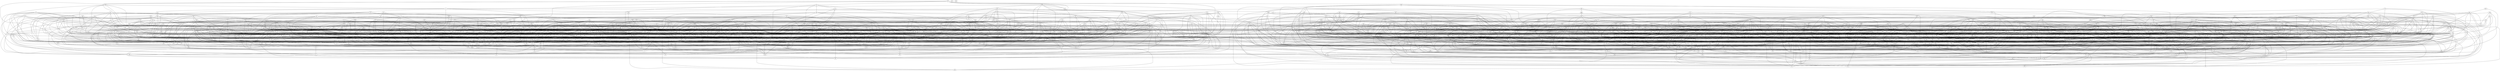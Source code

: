 graph "graph" {
  "0" -- "55"
  "0" -- "332"
  "893" -- "950"
  "893" -- "894"
  "893" -- "835"
  "893" -- "707"
  "893" -- "535"
  "893" -- "666"
  "920" -- "512"
  "920" -- "709"
  "920" -- "933"
  "920" -- "575"
  "920" -- "741"
  "558" -- "825"
  "558" -- "999"
  "558" -- "594"
  "558" -- "783"
  "558" -- "614"
  "558" -- "939"
  "453" -- "164"
  "453" -- "328"
  "453" -- "89"
  "453" -- "261"
  "453" -- "265"
  "453" -- "449"
  "584" -- "656"
  "584" -- "946"
  "487" -- "376"
  "637" -- "626"
  "637" -- "794"
  "637" -- "951"
  "637" -- "816"
  "637" -- "879"
  "637" -- "745"
  "637" -- "632"
  "972" -- "683"
  "972" -- "976"
  "972" -- "825"
  "519" -- "640"
  "519" -- "567"
  "519" -- "684"
  "519" -- "695"
  "519" -- "870"
  "519" -- "881"
  "519" -- "335"
  "357" -- "121"
  "357" -- "734"
  "357" -- "214"
  "357" -- "314"
  "357" -- "341"
  "357" -- "223"
  "357" -- "489"
  "357" -- "372"
  "716" -- "580"
  "716" -- "749"
  "716" -- "720"
  "716" -- "926"
  "716" -- "700"
  "950" -- "888"
  "950" -- "522"
  "950" -- "775"
  "950" -- "655"
  "275" -- "387"
  "275" -- "119"
  "275" -- "176"
  "275" -- "356"
  "275" -- "226"
  "275" -- "115"
  "275" -- "336"
  "275" -- "296"
  "530" -- "878"
  "530" -- "817"
  "530" -- "995"
  "530" -- "811"
  "530" -- "924"
  "530" -- "795"
  "530" -- "651"
  "929" -- "592"
  "929" -- "851"
  "929" -- "859"
  "929" -- "691"
  "929" -- "501"
  "929" -- "933"
  "929" -- "535"
  "929" -- "727"
  "929" -- "704"
  "929" -- "733"
  "929" -- "572"
  "929" -- "633"
  "929" -- "861"
  "789" -- "963"
  "789" -- "643"
  "789" -- "717"
  "789" -- "722"
  "389" -- "273"
  "389" -- "72"
  "389" -- "294"
  "389" -- "341"
  "389" -- "44"
  "389" -- "115"
  "389" -- "211"
  "389" -- "486"
  "586" -- "512"
  "586" -- "916"
  "586" -- "772"
  "586" -- "745"
  "586" -- "562"
  "410" -- "491"
  "410" -- "72"
  "410" -- "308"
  "410" -- "303"
  "410" -- "306"
  "410" -- "177"
  "433" -- "229"
  "433" -- "119"
  "433" -- "394"
  "433" -- "309"
  "433" -- "955"
  "433" -- "256"
  "433" -- "214"
  "433" -- "310"
  "433" -- "373"
  "433" -- "78"
  "433" -- "336"
  "433" -- "147"
  "765" -- "977"
  "765" -- "541"
  "765" -- "556"
  "765" -- "526"
  "765" -- "744"
  "765" -- "692"
  "521" -- "836"
  "521" -- "720"
  "521" -- "582"
  "521" -- "754"
  "451" -- "210"
  "451" -- "894"
  "451" -- "24"
  "451" -- "85"
  "451" -- "225"
  "451" -- "226"
  "291" -- "300"
  "291" -- "91"
  "291" -- "368"
  "291" -- "840"
  "291" -- "207"
  "443" -- "317"
  "443" -- "178"
  "443" -- "30"
  "798" -- "615"
  "798" -- "845"
  "798" -- "737"
  "798" -- "896"
  "798" -- "791"
  "779" -- "859"
  "779" -- "646"
  "779" -- "599"
  "779" -- "997"
  "779" -- "431"
  "779" -- "632"
  "970" -- "921"
  "970" -- "525"
  "970" -- "912"
  "970" -- "660"
  "970" -- "42"
  "249" -- "308"
  "249" -- "465"
  "249" -- "276"
  "249" -- "236"
  "249" -- "112"
  "249" -- "14"
  "638" -- "728"
  "638" -- "817"
  "638" -- "583"
  "638" -- "551"
  "638" -- "593"
  "299" -- "210"
  "299" -- "474"
  "299" -- "436"
  "121" -- "240"
  "121" -- "175"
  "121" -- "402"
  "121" -- "129"
  "121" -- "230"
  "121" -- "362"
  "734" -- "769"
  "734" -- "536"
  "734" -- "849"
  "734" -- "821"
  "734" -- "699"
  "287" -- "405"
  "287" -- "5"
  "287" -- "52"
  "287" -- "80"
  "65" -- "39"
  "65" -- "464"
  "65" -- "48"
  "65" -- "783"
  "65" -- "481"
  "65" -- "45"
  "65" -- "78"
  "65" -- "203"
  "65" -- "87"
  "702" -- "652"
  "702" -- "817"
  "702" -- "825"
  "702" -- "523"
  "702" -- "705"
  "702" -- "711"
  "70" -- "55"
  "70" -- "25"
  "70" -- "312"
  "70" -- "81"
  "949" -- "763"
  "949" -- "967"
  "949" -- "800"
  "949" -- "724"
  "949" -- "699"
  "949" -- "634"
  "949" -- "746"
  "949" -- "809"
  "218" -- "27"
  "218" -- "331"
  "218" -- "214"
  "218" -- "91"
  "218" -- "461"
  "218" -- "220"
  "218" -- "66"
  "218" -- "245"
  "218" -- "171"
  "648" -- "848"
  "648" -- "498"
  "812" -- "529"
  "62" -- "752"
  "62" -- "495"
  "62" -- "143"
  "62" -- "440"
  "62" -- "255"
  "62" -- "265"
  "74" -- "24"
  "74" -- "345"
  "74" -- "494"
  "74" -- "306"
  "74" -- "332"
  "74" -- "336"
  "74" -- "253"
  "774" -- "989"
  "774" -- "670"
  "774" -- "626"
  "774" -- "810"
  "774" -- "365"
  "774" -- "790"
  "774" -- "539"
  "774" -- "533"
  "774" -- "624"
  "774" -- "820"
  "475" -- "128"
  "475" -- "176"
  "475" -- "420"
  "475" -- "13"
  "475" -- "333"
  "497" -- "205"
  "497" -- "416"
  "497" -- "387"
  "497" -- "189"
  "497" -- "476"
  "497" -- "439"
  "497" -- "52"
  "580" -- "610"
  "580" -- "988"
  "580" -- "743"
  "580" -- "992"
  "580" -- "856"
  "580" -- "985"
  "580" -- "673"
  "580" -- "997"
  "580" -- "608"
  "580" -- "545"
  "891" -- "964"
  "891" -- "790"
  "891" -- "659"
  "891" -- "991"
  "891" -- "701"
  "891" -- "647"
  "891" -- "692"
  "164" -- "188"
  "164" -- "232"
  "164" -- "257"
  "164" -- "334"
  "164" -- "190"
  "282" -- "483"
  "282" -- "367"
  "282" -- "219"
  "769" -- "587"
  "769" -- "594"
  "769" -- "606"
  "769" -- "647"
  "769" -- "614"
  "769" -- "595"
  "799" -- "517"
  "799" -- "557"
  "799" -- "924"
  "799" -- "666"
  "799" -- "864"
  "799" -- "919"
  "273" -- "32"
  "273" -- "36"
  "273" -- "492"
  "273" -- "344"
  "273" -- "138"
  "186" -- "479"
  "186" -- "485"
  "186" -- "445"
  "186" -- "295"
  "186" -- "324"
  "186" -- "438"
  "430" -- "490"
  "430" -- "206"
  "430" -- "234"
  "430" -- "242"
  "430" -- "489"
  "430" -- "382"
  "430" -- "452"
  "430" -- "344"
  "430" -- "320"
  "430" -- "105"
  "641" -- "830"
  "641" -- "523"
  "641" -- "984"
  "641" -- "705"
  "529" -- "508"
  "529" -- "504"
  "529" -- "740"
  "529" -- "955"
  "529" -- "635"
  "529" -- "672"
  "529" -- "947"
  "529" -- "757"
  "529" -- "602"
  "898" -- "620"
  "898" -- "721"
  "898" -- "902"
  "898" -- "825"
  "898" -- "532"
  "898" -- "864"
  "370" -- "454"
  "370" -- "101"
  "370" -- "329"
  "370" -- "361"
  "370" -- "482"
  "370" -- "5"
  "370" -- "414"
  "370" -- "409"
  "834" -- "756"
  "834" -- "688"
  "834" -- "855"
  "834" -- "523"
  "834" -- "979"
  "834" -- "587"
  "834" -- "703"
  "834" -- "632"
  "834" -- "747"
  "233" -- "360"
  "233" -- "48"
  "233" -- "75"
  "233" -- "235"
  "233" -- "295"
  "233" -- "457"
  "233" -- "87"
  "298" -- "293"
  "298" -- "455"
  "298" -- "171"
  "188" -- "309"
  "188" -- "184"
  "188" -- "44"
  "188" -- "138"
  "240" -- "222"
  "240" -- "293"
  "240" -- "176"
  "240" -- "122"
  "240" -- "198"
  "240" -- "306"
  "240" -- "138"
  "240" -- "53"
  "110" -- "153"
  "110" -- "473"
  "110" -- "27"
  "110" -- "493"
  "110" -- "1"
  "110" -- "242"
  "110" -- "111"
  "110" -- "489"
  "110" -- "359"
  "130" -- "219"
  "130" -- "231"
  "130" -- "452"
  "982" -- "610"
  "982" -- "988"
  "982" -- "951"
  "982" -- "526"
  "982" -- "786"
  "982" -- "831"
  "982" -- "766"
  "620" -- "964"
  "620" -- "854"
  "620" -- "921"
  "620" -- "923"
  "620" -- "790"
  "620" -- "622"
  "620" -- "786"
  "620" -- "870"
  "311" -- "55"
  "931" -- "687"
  "931" -- "908"
  "931" -- "618"
  "931" -- "872"
  "931" -- "89"
  "931" -- "604"
  "931" -- "622"
  "931" -- "973"
  "931" -- "718"
  "931" -- "698"
  "931" -- "912"
  "931" -- "914"
  "882" -- "770"
  "882" -- "854"
  "882" -- "603"
  "882" -- "832"
  "882" -- "944"
  "882" -- "957"
  "882" -- "772"
  "882" -- "636"
  "128" -- "493"
  "128" -- "221"
  "128" -- "139"
  "128" -- "150"
  "128" -- "461"
  "128" -- "280"
  "399" -- "50"
  "399" -- "247"
  "399" -- "456"
  "399" -- "66"
  "399" -- "68"
  "399" -- "161"
  "399" -- "8"
  "989" -- "863"
  "989" -- "974"
  "989" -- "775"
  "989" -- "948"
  "989" -- "597"
  "377" -- "460"
  "377" -- "485"
  "377" -- "496"
  "377" -- "413"
  "377" -- "348"
  "377" -- "230"
  "468" -- "60"
  "468" -- "278"
  "468" -- "127"
  "468" -- "19"
  "468" -- "414"
  "468" -- "26"
  "468" -- "400"
  "259" -- "142"
  "259" -- "123"
  "259" -- "185"
  "210" -- "88"
  "210" -- "353"
  "210" -- "250"
  "210" -- "170"
  "210" -- "268"
  "210" -- "211"
  "210" -- "114"
  "210" -- "49"
  "229" -- "473"
  "229" -- "236"
  "229" -- "57"
  "229" -- "68"
  "229" -- "271"
  "229" -- "403"
  "153" -- "135"
  "153" -- "354"
  "153" -- "232"
  "153" -- "260"
  "153" -- "193"
  "153" -- "445"
  "153" -- "440"
  "153" -- "79"
  "621" -- "976"
  "621" -- "800"
  "621" -- "623"
  "621" -- "948"
  "621" -- "821"
  "213" -- "393"
  "213" -- "111"
  "670" -- "788"
  "670" -- "502"
  "670" -- "709"
  "670" -- "831"
  "670" -- "699"
  "670" -- "595"
  "977" -- "830"
  "977" -- "526"
  "977" -- "919"
  "343" -- "260"
  "343" -- "141"
  "343" -- "214"
  "958" -- "515"
  "958" -- "697"
  "887" -- "964"
  "887" -- "776"
  "887" -- "643"
  "887" -- "579"
  "7" -- "322"
  "7" -- "366"
  "7" -- "97"
  "894" -- "758"
  "894" -- "952"
  "894" -- "943"
  "59" -- "156"
  "59" -- "367"
  "59" -- "368"
  "59" -- "280"
  "59" -- "17"
  "59" -- "190"
  "934" -- "756"
  "934" -- "863"
  "934" -- "987"
  "934" -- "704"
  "473" -- "41"
  "473" -- "29"
  "473" -- "494"
  "473" -- "103"
  "473" -- "166"
  "473" -- "160"
  "86" -- "77"
  "86" -- "168"
  "86" -- "122"
  "86" -- "44"
  "86" -- "440"
  "86" -- "378"
  "756" -- "522"
  "756" -- "816"
  "756" -- "706"
  "830" -- "988"
  "830" -- "993"
  "830" -- "905"
  "830" -- "771"
  "830" -- "732"
  "830" -- "722"
  "613" -- "752"
  "613" -- "971"
  "613" -- "541"
  "613" -- "735"
  "613" -- "704"
  "491" -- "391"
  "491" -- "423"
  "154" -- "319"
  "154" -- "144"
  "154" -- "256"
  "154" -- "365"
  "154" -- "47"
  "154" -- "245"
  "154" -- "211"
  "20" -- "146"
  "20" -- "17"
  "20" -- "403"
  "224" -- "251"
  "224" -- "404"
  "224" -- "409"
  "224" -- "169"
  "224" -- "403"
  "224" -- "177"
  "355" -- "58"
  "355" -- "88"
  "355" -- "17"
  "355" -- "253"
  "592" -- "930"
  "592" -- "815"
  "592" -- "907"
  "592" -- "984"
  "592" -- "787"
  "592" -- "679"
  "610" -- "909"
  "610" -- "800"
  "610" -- "653"
  "806" -- "805"
  "806" -- "921"
  "806" -- "619"
  "806" -- "622"
  "806" -- "642"
  "806" -- "938"
  "806" -- "595"
  "806" -- "545"
  "806" -- "858"
  "571" -- "980"
  "571" -- "848"
  "571" -- "528"
  "571" -- "904"
  "571" -- "730"
  "571" -- "700"
  "571" -- "636"
  "571" -- "896"
  "571" -- "939"
  "466" -- "39"
  "466" -- "479"
  "466" -- "228"
  "466" -- "422"
  "466" -- "486"
  "72" -- "135"
  "72" -- "297"
  "72" -- "92"
  "72" -- "104"
  "72" -- "257"
  "72" -- "266"
  "72" -- "488"
  "454" -- "435"
  "454" -- "16"
  "454" -- "10"
  "888" -- "631"
  "463" -- "228"
  "463" -- "2"
  "463" -- "386"
  "463" -- "403"
  "851" -- "752"
  "851" -- "728"
  "851" -- "749"
  "851" -- "635"
  "851" -- "596"
  "851" -- "943"
  "851" -- "692"
  "770" -- "998"
  "770" -- "583"
  "770" -- "822"
  "770" -- "960"
  "814" -- "662"
  "814" -- "965"
  "859" -- "517"
  "859" -- "635"
  "859" -- "263"
  "859" -- "671"
  "859" -- "616"
  "859" -- "747"
  "859" -- "874"
  "859" -- "861"
  "58" -- "58"
  "58" -- "88"
  "58" -- "116"
  "58" -- "388"
  "58" -- "107"
  "58" -- "400"
  "58" -- "37"
  "964" -- "985"
  "964" -- "845"
  "964" -- "704"
  "964" -- "546"
  "964" -- "634"
  "964" -- "643"
  "964" -- "748"
  "964" -- "692"
  "980" -- "669"
  "980" -- "565"
  "980" -- "933"
  "980" -- "978"
  "980" -- "532"
  "980" -- "744"
  "205" -- "354"
  "205" -- "464"
  "205" -- "316"
  "555" -- "854"
  "555" -- "876"
  "555" -- "609"
  "555" -- "524"
  "555" -- "509"
  "552" -- "518"
  "552" -- "969"
  "552" -- "513"
  "60" -- "479"
  "60" -- "136"
  "60" -- "358"
  "60" -- "168"
  "60" -- "34"
  "60" -- "18"
  "835" -- "214"
  "835" -- "790"
  "835" -- "824"
  "835" -- "762"
  "835" -- "864"
  "835" -- "858"
  "459" -- "470"
  "459" -- "75"
  "459" -- "56"
  "459" -- "449"
  "459" -- "421"
  "175" -- "527"
  "175" -- "380"
  "175" -- "484"
  "175" -- "14"
  "322" -- "947"
  "322" -- "227"
  "322" -- "373"
  "322" -- "381"
  "322" -- "185"
  "510" -- "607"
  "510" -- "674"
  "510" -- "636"
  "510" -- "896"
  "510" -- "511"
  "662" -- "862"
  "662" -- "618"
  "662" -- "866"
  "662" -- "737"
  "662" -- "564"
  "662" -- "959"
  "662" -- "807"
  "662" -- "690"
  "662" -- "717"
  "27" -- "13"
  "27" -- "376"
  "27" -- "44"
  "27" -- "155"
  "27" -- "332"
  "27" -- "271"
  "352" -- "496"
  "352" -- "243"
  "352" -- "369"
  "352" -- "261"
  "352" -- "577"
  "352" -- "425"
  "899" -- "204"
  "899" -- "627"
  "899" -- "933"
  "899" -- "772"
  "416" -- "319"
  "416" -- "75"
  "416" -- "309"
  "416" -- "396"
  "416" -- "35"
  "416" -- "488"
  "777" -- "660"
  "694" -- "647"
  "694" -- "877"
  "694" -- "915"
  "1" -- "24"
  "1" -- "231"
  "1" -- "202"
  "1" -- "392"
  "1" -- "183"
  "631" -- "731"
  "631" -- "654"
  "631" -- "575"
  "631" -- "822"
  "631" -- "554"
  "631" -- "852"
  "854" -- "689"
  "854" -- "843"
  "69" -- "325"
  "69" -- "47"
  "69" -- "115"
  "69" -- "169"
  "69" -- "105"
  "101" -- "387"
  "101" -- "309"
  "101" -- "216"
  "101" -- "261"
  "101" -- "414"
  "101" -- "265"
  "24" -- "241"
  "24" -- "262"
  "24" -- "22"
  "24" -- "109"
  "24" -- "148"
  "901" -- "776"
  "901" -- "930"
  "901" -- "626"
  "901" -- "829"
  "901" -- "598"
  "901" -- "544"
  "901" -- "526"
  "547" -- "550"
  "547" -- "863"
  "547" -- "564"
  "547" -- "831"
  "547" -- "965"
  "102" -- "113"
  "102" -- "115"
  "102" -- "455"
  "102" -- "441"
  "102" -- "434"
  "102" -- "212"
  "788" -- "987"
  "788" -- "993"
  "788" -- "922"
  "713" -- "959"
  "385" -- "217"
  "385" -- "139"
  "385" -- "187"
  "385" -- "369"
  "988" -- "515"
  "988" -- "573"
  "988" -- "698"
  "988" -- "793"
  "988" -- "647"
  "988" -- "692"
  "135" -- "141"
  "135" -- "316"
  "135" -- "408"
  "135" -- "81"
  "135" -- "79"
  "135" -- "271"
  "135" -- "71"
  "397" -- "157"
  "397" -- "184"
  "397" -- "476"
  "397" -- "169"
  "397" -- "185"
  "773" -- "726"
  "773" -- "755"
  "773" -- "512"
  "773" -- "801"
  "773" -- "815"
  "773" -- "826"
  "773" -- "573"
  "773" -- "698"
  "773" -- "915"
  "490" -- "108"
  "490" -- "419"
  "490" -- "428"
  "490" -- "457"
  "752" -- "733"
  "752" -- "554"
  "752" -- "509"
  "752" -- "390"
  "354" -- "182"
  "354" -- "138"
  "354" -- "480"
  "354" -- "63"
  "884" -- "763"
  "884" -- "940"
  "884" -- "678"
  "884" -- "601"
  "884" -- "908"
  "884" -- "689"
  "884" -- "737"
  "884" -- "651"
  "360" -- "211"
  "360" -- "403"
  "998" -- "955"
  "998" -- "428"
  "998" -- "790"
  "998" -- "751"
  "998" -- "634"
  "961" -- "781"
  "961" -- "855"
  "961" -- "951"
  "961" -- "978"
  "961" -- "695"
  "961" -- "625"
  "961" -- "546"
  "55" -- "239"
  "55" -- "251"
  "55" -- "412"
  "55" -- "127"
  "55" -- "392"
  "55" -- "321"
  "55" -- "296"
  "568" -- "508"
  "568" -- "687"
  "568" -- "561"
  "568" -- "672"
  "568" -- "850"
  "568" -- "911"
  "568" -- "775"
  "568" -- "813"
  "568" -- "965"
  "797" -- "665"
  "797" -- "376"
  "797" -- "881"
  "797" -- "624"
  "797" -- "650"
  "797" -- "605"
  "797" -- "633"
  "688" -- "875"
  "688" -- "707"
  "688" -- "999"
  "688" -- "722"
  "763" -- "763"
  "763" -- "878"
  "763" -- "995"
  "763" -- "984"
  "763" -- "837"
  "763" -- "858"
  "269" -- "85"
  "269" -- "208"
  "269" -- "308"
  "269" -- "47"
  "676" -- "723"
  "676" -- "548"
  "676" -- "772"
  "676" -- "532"
  "676" -- "746"
  "676" -- "748"
  "448" -- "478"
  "448" -- "258"
  "448" -- "306"
  "448" -- "42"
  "448" -- "63"
  "527" -- "534"
  "527" -- "917"
  "527" -- "709"
  "206" -- "113"
  "206" -- "252"
  "206" -- "266"
  "206" -- "185"
  "206" -- "71"
  "206" -- "212"
  "966" -- "731"
  "966" -- "619"
  "966" -- "500"
  "966" -- "664"
  "165" -- "368"
  "165" -- "348"
  "165" -- "78"
  "165" -- "52"
  "165" -- "936"
  "715" -- "848"
  "715" -- "707"
  "715" -- "599"
  "387" -- "40"
  "387" -- "56"
  "387" -- "238"
  "387" -- "286"
  "387" -- "751"
  "387" -- "200"
  "652" -- "668"
  "652" -- "537"
  "652" -- "824"
  "652" -- "744"
  "683" -- "832"
  "683" -- "784"
  "683" -- "609"
  "683" -- "795"
  "683" -- "362"
  "85" -- "4"
  "85" -- "169"
  "721" -- "608"
  "721" -- "913"
  "721" -- "680"
  "721" -- "511"
  "721" -- "903"
  "721" -- "986"
  "862" -- "743"
  "862" -- "845"
  "862" -- "590"
  "862" -- "828"
  "862" -- "803"
  "862" -- "692"
  "615" -- "681"
  "615" -- "729"
  "615" -- "705"
  "681" -- "781"
  "681" -- "924"
  "681" -- "542"
  "681" -- "981"
  "681" -- "686"
  "225" -- "41"
  "225" -- "332"
  "225" -- "324"
  "225" -- "432"
  "865" -- "790"
  "865" -- "772"
  "865" -- "751"
  "865" -- "748"
  "865" -- "750"
  "297" -- "450"
  "297" -- "825"
  "297" -- "420"
  "297" -- "168"
  "297" -- "292"
  "297" -- "384"
  "297" -- "244"
  "39" -- "293"
  "39" -- "159"
  "39" -- "236"
  "39" -- "14"
  "805" -- "787"
  "805" -- "754"
  "274" -- "91"
  "274" -- "13"
  "274" -- "276"
  "88" -- "99"
  "88" -- "460"
  "88" -- "436"
  "217" -- "136"
  "217" -- "492"
  "217" -- "333"
  "217" -- "16"
  "46" -- "109"
  "46" -- "89"
  "46" -- "489"
  "46" -- "125"
  "682" -- "844"
  "682" -- "655"
  "508" -- "856"
  "508" -- "629"
  "508" -- "697"
  "508" -- "741"
  "508" -- "526"
  "508" -- "732"
  "508" -- "545"
  "149" -- "464"
  "149" -- "394"
  "149" -- "460"
  "149" -- "401"
  "149" -- "78"
  "149" -- "488"
  "149" -- "271"
  "415" -- "348"
  "239" -- "279"
  "239" -- "142"
  "239" -- "383"
  "239" -- "404"
  "478" -- "329"
  "478" -- "505"
  "478" -- "429"
  "478" -- "118"
  "478" -- "100"
  "478" -- "127"
  "478" -- "255"
  "478" -- "145"
  "478" -- "386"
  "878" -- "902"
  "878" -- "905"
  "878" -- "951"
  "878" -- "840"
  "878" -- "738"
  "878" -- "633"
  "878" -- "919"
  "157" -- "192"
  "157" -- "418"
  "157" -- "201"
  "157" -- "342"
  "157" -- "115"
  "345" -- "91"
  "345" -- "33"
  "345" -- "96"
  "300" -- "95"
  "300" -- "407"
  "300" -- "33"
  "743" -- "528"
  "743" -- "983"
  "743" -- "906"
  "921" -- "589"
  "921" -- "836"
  "921" -- "573"
  "921" -- "906"
  "921" -- "591"
  "4" -- "2"
  "4" -- "403"
  "4" -- "362"
  "550" -- "512"
  "550" -- "785"
  "550" -- "672"
  "550" -- "996"
  "550" -- "910"
  "204" -- "237"
  "204" -- "292"
  "204" -- "34"
  "204" -- "339"
  "204" -- "462"
  "204" -- "386"
  "470" -- "396"
  "470" -- "331"
  "470" -- "332"
  "470" -- "98"
  "646" -- "940"
  "646" -- "532"
  "646" -- "664"
  "646" -- "864"
  "77" -- "471"
  "77" -- "479"
  "77" -- "429"
  "77" -- "22"
  "77" -- "302"
  "77" -- "255"
  "106" -- "57"
  "106" -- "320"
  "106" -- "171"
  "197" -- "73"
  "197" -- "272"
  "405" -- "308"
  "405" -- "167"
  "405" -- "244"
  "405" -- "199"
  "405" -- "362"
  "897" -- "723"
  "897" -- "935"
  "897" -- "843"
  "726" -- "923"
  "726" -- "565"
  "726" -- "997"
  "726" -- "606"
  "726" -- "703"
  "726" -- "706"
  "726" -- "700"
  "776" -- "724"
  "776" -- "544"
  "776" -- "900"
  "940" -- "995"
  "940" -- "673"
  "940" -- "971"
  "940" -- "768"
  "940" -- "904"
  "940" -- "783"
  "755" -- "691"
  "755" -- "619"
  "755" -- "727"
  "755" -- "991"
  "755" -- "559"
  "755" -- "922"
  "902" -- "556"
  "902" -- "659"
  "902" -- "839"
  "902" -- "513"
  "902" -- "639"
  "902" -- "722"
  "518" -- "944"
  "518" -- "739"
  "518" -- "616"
  "518" -- "778"
  "518" -- "912"
  "518" -- "582"
  "232" -- "496"
  "232" -- "238"
  "232" -- "342"
  "260" -- "314"
  "260" -- "494"
  "260" -- "333"
  "260" -- "105"
  "260" -- "185"
  "823" -- "548"
  "823" -- "957"
  "823" -- "965"
  "267" -- "483"
  "267" -- "498"
  "267" -- "3"
  "119" -- "431"
  "119" -- "346"
  "319" -- "15"
  "319" -- "308"
  "319" -- "167"
  "319" -- "285"
  "319" -- "421"
  "319" -- "169"
  "319" -- "52"
  "534" -- "825"
  "534" -- "836"
  "534" -- "649"
  "534" -- "790"
  "534" -- "684"
  "534" -- "700"
  "222" -- "187"
  "222" -- "323"
  "222" -- "383"
  "222" -- "203"
  "222" -- "96"
  "603" -- "514"
  "603" -- "778"
  "603" -- "720"
  "603" -- "559"
  "603" -- "714"
  "293" -- "87"
  "95" -- "349"
  "95" -- "16"
  "95" -- "432"
  "450" -- "125"
  "450" -- "482"
  "329" -- "242"
  "329" -- "313"
  "329" -- "29"
  "329" -- "146"
  "329" -- "382"
  "329" -- "209"
  "144" -- "13"
  "144" -- "279"
  "144" -- "35"
  "144" -- "200"
  "144" -- "288"
  "504" -- "873"
  "504" -- "719"
  "504" -- "699"
  "819" -- "758"
  "819" -- "990"
  "819" -- "883"
  "819" -- "616"
  "819" -- "53"
  "819" -- "605"
  "819" -- "919"
  "818" -- "870"
  "818" -- "537"
  "818" -- "664"
  "818" -- "602"
  "505" -- "741"
  "505" -- "907"
  "505" -- "699"
  "505" -- "643"
  "723" -- "999"
  "723" -- "604"
  "723" -- "719"
  "723" -- "699"
  "992" -- "710"
  "992" -- "985"
  "992" -- "903"
  "176" -- "327"
  "176" -- "460"
  "176" -- "347"
  "176" -- "247"
  "176" -- "111"
  "176" -- "114"
  "176" -- "63"
  "863" -- "811"
  "863" -- "601"
  "863" -- "525"
  "863" -- "809"
  "863" -- "717"
  "863" -- "114"
  "471" -- "479"
  "471" -- "303"
  "471" -- "146"
  "471" -- "81"
  "471" -- "362"
  "349" -- "237"
  "349" -- "196"
  "349" -- "431"
  "349" -- "138"
  "349" -- "346"
  "512" -- "786"
  "512" -- "639"
  "512" -- "915"
  "710" -- "845"
  "710" -- "748"
  "192" -- "168"
  "192" -- "496"
  "192" -- "12"
  "192" -- "546"
  "192" -- "362"
  "192" -- "190"
  "54" -- "33"
  "54" -- "257"
  "54" -- "187"
  "54" -- "413"
  "54" -- "94"
  "92" -- "290"
  "92" -- "414"
  "221" -- "264"
  "221" -- "316"
  "221" -- "34"
  "221" -- "427"
  "221" -- "245"
  "221" -- "333"
  "141" -- "216"
  "141" -- "167"
  "141" -- "465"
  "141" -- "66"
  "141" -- "97"
  "141" -- "344"
  "502" -- "728"
  "502" -- "810"
  "502" -- "997"
  "502" -- "816"
  "502" -- "786"
  "502" -- "559"
  "502" -- "595"
  "871" -- "833"
  "464" -- "419"
  "464" -- "257"
  "464" -- "184"
  "464" -- "202"
  "464" -- "337"
  "801" -- "842"
  "307" -- "191"
  "307" -- "374"
  "307" -- "252"
  "307" -- "142"
  "935" -- "693"
  "935" -- "674"
  "935" -- "879"
  "935" -- "718"
  "935" -- "554"
  "758" -- "618"
  "758" -- "714"
  "290" -- "21"
  "290" -- "191"
  "290" -- "162"
  "290" -- "146"
  "290" -- "414"
  "290" -- "161"
  "290" -- "246"
  "627" -- "581"
  "627" -- "761"
  "627" -- "643"
  "627" -- "809"
  "627" -- "717"
  "517" -- "910"
  "517" -- "698"
  "517" -- "664"
  "517" -- "767"
  "361" -- "208"
  "361" -- "108"
  "361" -- "496"
  "361" -- "400"
  "361" -- "67"
  "264" -- "467"
  "264" -- "223"
  "264" -- "111"
  "264" -- "279"
  "264" -- "120"
  "264" -- "272"
  "137" -- "388"
  "137" -- "156"
  "137" -- "237"
  "137" -- "201"
  "137" -- "152"
  "137" -- "359"
  "137" -- "19"
  "137" -- "194"
  "356" -- "136"
  "356" -- "91"
  "356" -- "412"
  "356" -- "201"
  "356" -- "76"
  "356" -- "481"
  "356" -- "288"
  "356" -- "84"
  "728" -- "872"
  "728" -- "742"
  "728" -- "701"
  "728" -- "524"
  "976" -- "583"
  "976" -- "740"
  "976" -- "883"
  "976" -- "943"
  "976" -- "712"
  "976" -- "667"
  "678" -- "585"
  "678" -- "761"
  "678" -- "533"
  "678" -- "513"
  "678" -- "554"
  "678" -- "744"
  "327" -- "331"
  "327" -- "256"
  "327" -- "276"
  "327" -- "254"
  "327" -- "45"
  "327" -- "207"
  "234" -- "159"
  "234" -- "419"
  "234" -- "43"
  "234" -- "439"
  "234" -- "499"
  "234" -- "94"
  "856" -- "589"
  "856" -- "590"
  "856" -- "748"
  "856" -- "922"
  "817" -- "926"
  "104" -- "390"
  "353" -- "22"
  "353" -- "43"
  "353" -- "332"
  "353" -- "244"
  "353" -- "203"
  "15" -- "230"
  "15" -- "265"
  "48" -- "201"
  "48" -- "215"
  "48" -- "202"
  "48" -- "337"
  "48" -- "255"
  "945" -- "601"
  "945" -- "671"
  "945" -- "738"
  "759" -- "932"
  "759" -- "579"
  "242" -- "36"
  "242" -- "166"
  "242" -- "125"
  "242" -- "84"
  "832" -- "525"
  "832" -- "990"
  "832" -- "943"
  "832" -- "546"
  "832" -- "753"
  "832" -- "667"
  "832" -- "747"
  "969" -- "955"
  "969" -- "654"
  "969" -- "828"
  "969" -- "556"
  "50" -- "338"
  "50" -- "184"
  "50" -- "489"
  "50" -- "12"
  "956" -- "827"
  "956" -- "673"
  "956" -- "771"
  "956" -- "732"
  "917" -- "990"
  "917" -- "783"
  "917" -- "981"
  "917" -- "511"
  "917" -- "576"
  "917" -- "968"
  "917" -- "864"
  "557" -- "522"
  "557" -- "727"
  "557" -- "632"
  "251" -- "313"
  "251" -- "78"
  "251" -- "10"
  "251" -- "18"
  "251" -- "253"
  "251" -- "183"
  "394" -- "479"
  "394" -- "363"
  "394" -- "294"
  "394" -- "167"
  "394" -- "312"
  "116" -- "40"
  "116" -- "41"
  "116" -- "424"
  "116" -- "111"
  "116" -- "340"
  "116" -- "115"
  "116" -- "123"
  "585" -- "705"
  "585" -- "636"
  "585" -- "696"
  "583" -- "768"
  "583" -- "733"
  "583" -- "636"
  "583" -- "549"
  "75" -- "113"
  "75" -- "235"
  "75" -- "126"
  "75" -- "469"
  "437" -- "262"
  "437" -- "143"
  "437" -- "286"
  "437" -- "324"
  "437" -- "18"
  "516" -- "671"
  "516" -- "604"
  "516" -- "679"
  "994" -- "657"
  "994" -- "674"
  "994" -- "664"
  "994" -- "807"
  "930" -- "600"
  "930" -- "810"
  "930" -- "904"
  "930" -- "559"
  "967" -- "749"
  "967" -- "916"
  "967" -- "833"
  "967" -- "525"
  "967" -- "745"
  "967" -- "700"
  "687" -- "971"
  "687" -- "572"
  "687" -- "569"
  "687" -- "753"
  "687" -- "49"
  "159" -- "418"
  "159" -- "436"
  "159" -- "337"
  "848" -- "630"
  "848" -- "673"
  "848" -- "808"
  "848" -- "813"
  "848" -- "570"
  "848" -- "807"
  "995" -- "696"
  "709" -- "649"
  "709" -- "704"
  "99" -- "391"
  "99" -- "316"
  "99" -- "180"
  "540" -- "890"
  "540" -- "987"
  "540" -- "522"
  "540" -- "625"
  "540" -- "906"
  "645" -- "954"
  "645" -- "889"
  "645" -- "668"
  "645" -- "695"
  "645" -- "946"
  "749" -- "905"
  "749" -- "556"
  "749" -- "746"
  "749" -- "647"
  "479" -- "426"
  "479" -- "145"
  "890" -- "825"
  "890" -- "724"
  "890" -- "730"
  "890" -- "679"
  "630" -- "697"
  "630" -- "904"
  "916" -- "782"
  "916" -- "889"
  "916" -- "606"
  "916" -- "577"
  "916" -- "820"
  "815" -- "802"
  "281" -- "347"
  "281" -- "320"
  "281" -- "288"
  "281" -- "199"
  "402" -- "263"
  "402" -- "374"
  "402" -- "279"
  "402" -- "112"
  "402" -- "161"
  "669" -- "739"
  "781" -- "588"
  "781" -- "536"
  "781" -- "772"
  "781" -- "605"
  "781" -- "643"
  "781" -- "660"
  "740" -- "803"
  "740" -- "732"
  "740" -- "913"
  "740" -- "747"
  "740" -- "809"
  "740" -- "937"
  "975" -- "944"
  "975" -- "562"
  "975" -- "272"
  "975" -- "722"
  "429" -- "256"
  "429" -- "105"
  "309" -- "156"
  "309" -- "244"
  "458" -- "308"
  "458" -- "310"
  "458" -- "252"
  "458" -- "230"
  "458" -- "127"
  "458" -- "431"
  "458" -- "409"
  "458" -- "499"
  "458" -- "63"
  "21" -- "495"
  "21" -- "261"
  "21" -- "546"
  "21" -- "98"
  "21" -- "438"
  "21" -- "177"
  "388" -- "498"
  "388" -- "247"
  "388" -- "6"
  "388" -- "12"
  "388" -- "266"
  "495" -- "172"
  "495" -- "375"
  "495" -- "376"
  "495" -- "61"
  "495" -- "382"
  "495" -- "439"
  "495" -- "83"
  "495" -- "270"
  "495" -- "147"
  "952" -- "768"
  "952" -- "991"
  "952" -- "554"
  "626" -- "551"
  "626" -- "608"
  "626" -- "943"
  "626" -- "879"
  "626" -- "795"
  "626" -- "915"
  "875" -- "999"
  "875" -- "739"
  "875" -- "556"
  "875" -- "597"
  "875" -- "738"
  "31" -- "111"
  "31" -- "227"
  "31" -- "373"
  "31" -- "23"
  "31" -- "480"
  "113" -- "32"
  "113" -- "375"
  "113" -- "301"
  "113" -- "332"
  "113" -- "404"
  "113" -- "38"
  "113" -- "336"
  "113" -- "432"
  "32" -- "305"
  "32" -- "148"
  "32" -- "66"
  "32" -- "82"
  "32" -- "441"
  "811" -- "500"
  "811" -- "608"
  "811" -- "924"
  "811" -- "843"
  "811" -- "837"
  "827" -- "731"
  "827" -- "881"
  "827" -- "597"
  "827" -- "617"
  "827" -- "840"
  "407" -- "412"
  "407" -- "270"
  "398" -- "337"
  "398" -- "160"
  "398" -- "434"
  "136" -- "375"
  "136" -- "373"
  "136" -- "120"
  "136" -- "246"
  "691" -- "588"
  "691" -- "803"
  "691" -- "733"
  "847" -- "850"
  "847" -- "689"
  "847" -- "593"
  "825" -- "785"
  "825" -- "500"
  "825" -- "846"
  "825" -- "653"
  "825" -- "843"
  "139" -- "635"
  "139" -- "442"
  "139" -- "13"
  "139" -- "292"
  "139" -- "178"
  "506" -- "826"
  "506" -- "525"
  "506" -- "886"
  "506" -- "838"
  "506" -- "824"
  "396" -- "22"
  "396" -- "366"
  "396" -- "261"
  "396" -- "434"
  "396" -- "390"
  "460" -- "294"
  "460" -- "162"
  "483" -- "13"
  "483" -- "89"
  "483" -- "98"
  "589" -- "800"
  "589" -- "727"
  "581" -- "807"
  "932" -- "804"
  "932" -- "762"
  "174" -- "174"
  "174" -- "96"
  "578" -- "951"
  "578" -- "850"
  "578" -- "634"
  "578" -- "542"
  "578" -- "753"
  "855" -- "672"
  "855" -- "653"
  "331" -- "214"
  "331" -- "280"
  "331" -- "330"
  "331" -- "446"
  "331" -- "423"
  "363" -- "178"
  "363" -- "265"
  "363" -- "16"
  "363" -- "63"
  "284" -- "404"
  "208" -- "305"
  "208" -- "418"
  "208" -- "419"
  "208" -- "313"
  "305" -- "294"
  "305" -- "419"
  "955" -- "600"
  "955" -- "598"
  "955" -- "563"
  "955" -- "658"
  "955" -- "960"
  "796" -- "785"
  "796" -- "954"
  "796" -- "532"
  "796" -- "701"
  "796" -- "546"
  "708" -- "672"
  "708" -- "539"
  "708" -- "634"
  "708" -- "754"
  "182" -- "228"
  "182" -- "346"
  "256" -- "22"
  "256" -- "426"
  "256" -- "202"
  "256" -- "132"
  "256" -- "67"
  "657" -- "600"
  "657" -- "971"
  "657" -- "895"
  "514" -- "622"
  "514" -- "937"
  "514" -- "915"
  "731" -- "619"
  "731" -- "553"
  "731" -- "567"
  "731" -- "933"
  "731" -- "597"
  "731" -- "503"
  "731" -- "569"
  "731" -- "664"
  "619" -- "974"
  "619" -- "665"
  "619" -- "654"
  "619" -- "533"
  "985" -- "560"
  "985" -- "543"
  "985" -- "725"
  "985" -- "791"
  "485" -- "13"
  "485" -- "316"
  "485" -- "301"
  "485" -- "334"
  "214" -- "428"
  "214" -- "158"
  "214" -- "679"
  "193" -- "489"
  "193" -- "30"
  "193" -- "499"
  "193" -- "185"
  "685" -- "745"
  "685" -- "861"
  "685" -- "922"
  "804" -- "317"
  "804" -- "979"
  "804" -- "567"
  "804" -- "853"
  "804" -- "542"
  "804" -- "591"
  "804" -- "936"
  "869" -- "813"
  "869" -- "720"
  "869" -- "559"
  "869" -- "696"
  "836" -- "909"
  "836" -- "616"
  "836" -- "895"
  "836" -- "720"
  "785" -- "501"
  "785" -- "844"
  "785" -- "963"
  "785" -- "895"
  "785" -- "597"
  "785" -- "546"
  "785" -- "762"
  "635" -- "996"
  "635" -- "622"
  "635" -- "639"
  "635" -- "892"
  "442" -- "14"
  "442" -- "123"
  "442" -- "543"
  "561" -- "719"
  "561" -- "849"
  "561" -- "699"
  "561" -- "747"
  "561" -- "968"
  "954" -- "909"
  "954" -- "695"
  "954" -- "659"
  "954" -- "881"
  "954" -- "953"
  "954" -- "912"
  "954" -- "612"
  "656" -- "904"
  "656" -- "991"
  "656" -- "712"
  "656" -- "860"
  "656" -- "554"
  "656" -- "747"
  "656" -- "509"
  "656" -- "591"
  "607" -- "913"
  "607" -- "593"
  "607" -- "651"
  "241" -- "339"
  "241" -- "254"
  "241" -- "403"
  "314" -- "155"
  "314" -- "254"
  "314" -- "185"
  "782" -- "671"
  "782" -- "883"
  "782" -- "538"
  "782" -- "570"
  "782" -- "981"
  "226" -- "263"
  "226" -- "294"
  "226" -- "498"
  "226" -- "250"
  "226" -- "373"
  "235" -- "155"
  "235" -- "427"
  "235" -- "37"
  "672" -- "905"
  "672" -- "520"
  "672" -- "913"
  "672" -- "924"
  "420" -- "231"
  "420" -- "374"
  "420" -- "146"
  "420" -- "276"
  "420" -- "340"
  "420" -- "211"
  "420" -- "271"
  "420" -- "71"
  "418" -- "332"
  "262" -- "393"
  "262" -- "73"
  "262" -- "209"
  "262" -- "63"
  "263" -- "316"
  "263" -- "461"
  "263" -- "371"
  "263" -- "481"
  "263" -- "403"
  "263" -- "318"
  "263" -- "432"
  "304" -- "168"
  "304" -- "143"
  "304" -- "247"
  "304" -- "276"
  "304" -- "112"
  "304" -- "441"
  "304" -- "499"
  "673" -- "594"
  "673" -- "828"
  "673" -- "643"
  "673" -- "791"
  "40" -- "57"
  "129" -- "19"
  "129" -- "57"
  "129" -- "404"
  "600" -- "649"
  "600" -- "597"
  "729" -- "553"
  "729" -- "565"
  "729" -- "684"
  "729" -- "876"
  "467" -- "368"
  "467" -- "83"
  "467" -- "422"
  "445" -- "22"
  "445" -- "216"
  "445" -- "461"
  "445" -- "494"
  "445" -- "378"
  "317" -- "369"
  "317" -- "427"
  "317" -- "132"
  "317" -- "173"
  "317" -- "87"
  "294" -- "383"
  "91" -- "168"
  "91" -- "348"
  "91" -- "2"
  "91" -- "381"
  "810" -- "914"
  "810" -- "747"
  "364" -- "278"
  "364" -- "289"
  "364" -- "333"
  "364" -- "87"
  "364" -- "183"
  "987" -- "617"
  "987" -- "577"
  "987" -- "700"
  "987" -- "576"
  "987" -- "754"
  "880" -- "612"
  "880" -- "714"
  "880" -- "960"
  "515" -- "742"
  "515" -- "857"
  "515" -- "661"
  "515" -- "576"
  "412" -- "412"
  "412" -- "492"
  "412" -- "499"
  "553" -- "974"
  "553" -- "522"
  "553" -- "838"
  "553" -- "941"
  "553" -- "907"
  "553" -- "803"
  "553" -- "783"
  "553" -- "570"
  "553" -- "719"
  "553" -- "946"
  "553" -- "733"
  "974" -- "829"
  "974" -- "886"
  "974" -- "727"
  "974" -- "706"
  "341" -- "178"
  "117" -- "43"
  "117" -- "325"
  "117" -- "230"
  "665" -- "622"
  "665" -- "526"
  "665" -- "821"
  "665" -- "706"
  "523" -- "833"
  "523" -- "829"
  "523" -- "698"
  "172" -- "107"
  "172" -- "446"
  "172" -- "432"
  "601" -- "876"
  "601" -- "948"
  "601" -- "753"
  "601" -- "653"
  "108" -- "170"
  "108" -- "482"
  "108" -- "127"
  "108" -- "400"
  "156" -- "348"
  "308" -- "486"
  "908" -- "957"
  "908" -- "735"
  "908" -- "639"
  "908" -- "614"
  "649" -- "783"
  "649" -- "745"
  "649" -- "612"
  "531" -- "979"
  "531" -- "501"
  "531" -- "551"
  "531" -- "846"
  "531" -- "705"
  "531" -- "634"
  "531" -- "569"
  "531" -- "747"
  "531" -- "717"
  "923" -- "643"
  "923" -- "843"
  "223" -- "22"
  "223" -- "266"
  "223" -- "73"
  "419" -- "122"
  "419" -- "148"
  "419" -- "382"
  "419" -- "253"
  "365" -- "303"
  "365" -- "359"
  "365" -- "230"
  "944" -- "742"
  "944" -- "904"
  "944" -- "642"
  "944" -- "986"
  "181" -- "348"
  "181" -- "382"
  "181" -- "302"
  "181" -- "16"
  "417" -- "380"
  "417" -- "421"
  "417" -- "438"
  "979" -- "727"
  "979" -- "910"
  "979" -- "747"
  "979" -- "968"
  "278" -- "303"
  "278" -- "231"
  "278" -- "279"
  "56" -- "366"
  "56" -- "384"
  "56" -- "220"
  "942" -- "650"
  "942" -- "722"
  "942" -- "591"
  "33" -- "219"
  "33" -- "131"
  "33" -- "276"
  "33" -- "158"
  "33" -- "145"
  "33" -- "87"
  "33" -- "169"
  "33" -- "469"
  "33" -- "94"
  "33" -- "8"
  "13" -- "428"
  "13" -- "306"
  "13" -- "9"
  "867" -- "996"
  "867" -- "546"
  "867" -- "913"
  "867" -- "696"
  "867" -- "717"
  "22" -- "28"
  "22" -- "268"
  "618" -- "606"
  "618" -- "642"
  "618" -- "927"
  "618" -- "938"
  "618" -- "959"
  "618" -- "746"
  "380" -- "347"
  "380" -- "122"
  "380" -- "151"
  "380" -- "147"
  "257" -- "43"
  "257" -- "142"
  "257" -- "230"
  "257" -- "177"
  "338" -- "333"
  "338" -- "271"
  "338" -- "403"
  "500" -- "792"
  "500" -- "951"
  "500" -- "822"
  "500" -- "636"
  "909" -- "824"
  "909" -- "968"
  "993" -- "629"
  "993" -- "768"
  "993" -- "714"
  "993" -- "858"
  "168" -- "346"
  "168" -- "79"
  "168" -- "18"
  "168" -- "42"
  "833" -- "556"
  "833" -- "570"
  "833" -- "462"
  "833" -- "690"
  "833" -- "717"
  "833" -- "545"
  "496" -- "202"
  "496" -- "346"
  "496" -- "449"
  "947" -- "604"
  "947" -- "768"
  "947" -- "520"
  "347" -- "216"
  "347" -- "393"
  "347" -- "107"
  "347" -- "452"
  "501" -- "813"
  "501" -- "938"
  "596" -- "889"
  "596" -- "594"
  "596" -- "597"
  "596" -- "705"
  "596" -- "647"
  "596" -- "582"
  "872" -- "629"
  "872" -- "924"
  "872" -- "545"
  "792" -- "674"
  "792" -- "943"
  "792" -- "751"
  "90" -- "243"
  "90" -- "250"
  "90" -- "140"
  "90" -- "268"
  "90" -- "30"
  "237" -- "279"
  "237" -- "66"
  "826" -- "43"
  "826" -- "538"
  "826" -- "634"
  "826" -- "655"
  "292" -- "339"
  "292" -- "326"
  "292" -- "45"
  "109" -- "187"
  "109" -- "351"
  "109" -- "326"
  "109" -- "30"
  "216" -- "61"
  "191" -- "19"
  "498" -- "428"
  "498" -- "481"
  "498" -- "132"
  "498" -- "183"
  "829" -- "794"
  "829" -- "844"
  "829" -- "850"
  "829" -- "802"
  "829" -- "903"
  "829" -- "754"
  "761" -- "754"
  "761" -- "744"
  "375" -- "474"
  "375" -- "330"
  "375" -- "337"
  "375" -- "183"
  "525" -- "640"
  "525" -- "689"
  "525" -- "948"
  "525" -- "831"
  "525" -- "582"
  "367" -- "310"
  "367" -- "301"
  "367" -- "330"
  "367" -- "492"
  "367" -- "277"
  "367" -- "112"
  "367" -- "207"
  "143" -- "255"
  "143" -- "253"
  "143" -- "71"
  "742" -- "808"
  "742" -- "588"
  "742" -- "772"
  "742" -- "821"
  "742" -- "632"
  "742" -- "959"
  "742" -- "936"
  "178" -- "413"
  "178" -- "344"
  "178" -- "268"
  "640" -- "674"
  "640" -- "703"
  "640" -- "659"
  "640" -- "766"
  "640" -- "986"
  "247" -- "89"
  "247" -- "198"
  "328" -- "93"
  "328" -- "51"
  "328" -- "272"
  "328" -- "63"
  "391" -- "393"
  "391" -- "351"
  "391" -- "301"
  "391" -- "170"
  "391" -- "436"
  "391" -- "3"
  "391" -- "434"
  "391" -- "336"
  "391" -- "177"
  "990" -- "535"
  "990" -- "572"
  "990" -- "914"
  "990" -- "660"
  "707" -- "886"
  "707" -- "962"
  "707" -- "564"
  "707" -- "936"
  "36" -- "413"
  "36" -- "279"
  "36" -- "342"
  "36" -- "378"
  "41" -- "312"
  "41" -- "484"
  "41" -- "265"
  "474" -- "28"
  "474" -- "166"
  "187" -- "146"
  "187" -- "16"
  "187" -- "124"
  "551" -- "647"
  "551" -- "960"
  "996" -- "844"
  "996" -- "984"
  "996" -- "735"
  "996" -- "655"
  "528" -- "689"
  "528" -- "623"
  "528" -- "744"
  "971" -- "910"
  "971" -- "730"
  "971" -- "574"
  "971" -- "809"
  "971" -- "711"
  "599" -- "886"
  "599" -- "816"
  "599" -- "66"
  "599" -- "582"
  "599" -- "877"
  "599" -- "858"
  "376" -- "376"
  "376" -- "413"
  "376" -- "325"
  "376" -- "379"
  "195" -- "111"
  "195" -- "482"
  "195" -- "236"
  "195" -- "16"
  "889" -- "824"
  "889" -- "912"
  "889" -- "841"
  "316" -- "286"
  "316" -- "480"
  "316" -- "96"
  "316" -- "52"
  "668" -- "616"
  "668" -- "564"
  "668" -- "632"
  "668" -- "574"
  "668" -- "696"
  "668" -- "885"
  "428" -- "465"
  "428" -- "489"
  "428" -- "19"
  "671" -- "735"
  "794" -- "522"
  "794" -- "730"
  "794" -- "717"
  "905" -- "787"
  "368" -- "252"
  "368" -- "276"
  "368" -- "482"
  "368" -- "180"
  "368" -- "409"
  "368" -- "67"
  "560" -- "857"
  "560" -- "572"
  "560" -- "651"
  "560" -- "711"
  "310" -- "476"
  "310" -- "289"
  "310" -- "446"
  "310" -- "326"
  "310" -- "212"
  "366" -- "411"
  "366" -- "392"
  "118" -- "142"
  "118" -- "499"
  "522" -- "611"
  "522" -- "718"
  "522" -- "807"
  "150" -- "301"
  "150" -- "276"
  "150" -- "271"
  "886" -- "803"
  "886" -- "849"
  "886" -- "574"
  "384" -- "413"
  "384" -- "424"
  "384" -- "17"
  "384" -- "82"
  "567" -- "629"
  "567" -- "873"
  "567" -- "622"
  "567" -- "643"
  "238" -- "25"
  "238" -- "395"
  "962" -- "727"
  "962" -- "675"
  "962" -- "771"
  "962" -- "766"
  "845" -- "604"
  "845" -- "790"
  "196" -- "146"
  "196" -- "457"
  "196" -- "45"
  "196" -- "84"
  "162" -- "245"
  "162" -- "161"
  "162" -- "406"
  "393" -- "125"
  "393" -- "215"
  "393" -- "81"
  "393" -- "98"
  "393" -- "400"
  "184" -- "97"
  "184" -- "486"
  "184" -- "379"
  "184" -- "190"
  "219" -- "131"
  "219" -- "122"
  "219" -- "323"
  "219" -- "315"
  "219" -- "392"
  "219" -- "173"
  "999" -- "590"
  "999" -- "556"
  "999" -- "903"
  "461" -- "340"
  "89" -- "342"
  "89" -- "381"
  "89" -- "438"
  "100" -- "718"
  "100" -- "446"
  "100" -- "84"
  "426" -- "180"
  "604" -- "604"
  "604" -- "816"
  "604" -- "591"
  "604" -- "820"
  "477" -- "408"
  "477" -- "266"
  "477" -- "207"
  "477" -- "209"
  "844" -- "778"
  "844" -- "741"
  "844" -- "928"
  "541" -- "953"
  "541" -- "730"
  "541" -- "509"
  "541" -- "736"
  "541" -- "722"
  "351" -- "277"
  "351" -- "272"
  "243" -- "330"
  "243" -- "126"
  "243" -- "96"
  "131" -- "19"
  "131" -- "83"
  "131" -- "488"
  "131" -- "372"
  "790" -- "674"
  "790" -- "733"
  "963" -- "933"
  "963" -- "941"
  "963" -- "679"
  "963" -- "936"
  "629" -- "650"
  "873" -- "959"
  "122" -- "325"
  "122" -- "359"
  "122" -- "73"
  "122" -- "296"
  "122" -- "432"
  "933" -- "651"
  "43" -- "212"
  "231" -- "374"
  "231" -- "333"
  "231" -- "272"
  "61" -- "406"
  "654" -- "675"
  "654" -- "918"
  "654" -- "651"
  "883" -- "926"
  "883" -- "700"
  "598" -- "639"
  "598" -- "841"
  "413" -- "97"
  "413" -- "346"
  "413" -- "94"
  "29" -- "424"
  "29" -- "120"
  "29" -- "422"
  "29" -- "183"
  "784" -- "948"
  "784" -- "727"
  "784" -- "524"
  "784" -- "795"
  "800" -- "140"
  "800" -- "579"
  "800" -- "549"
  "151" -- "252"
  "151" -- "146"
  "151" -- "359"
  "151" -- "423"
  "369" -- "301"
  "369" -- "312"
  "369" -- "124"
  "369" -- "171"
  "369" -- "469"
  "369" -- "246"
  "575" -- "866"
  "575" -- "783"
  "575" -- "766"
  "693" -- "838"
  "693" -- "816"
  "693" -- "879"
  "693" -- "661"
  "44" -- "17"
  "739" -- "879"
  "739" -- "579"
  "258" -- "469"
  "250" -- "189"
  "250" -- "158"
  "250" -- "35"
  "674" -- "539"
  "674" -- "616"
  "674" -- "570"
  "674" -- "762"
  "674" -- "595"
  "674" -- "543"
  "301" -- "2"
  "301" -- "414"
  "838" -- "910"
  "838" -- "821"
  "424" -- "134"
  "93" -- "103"
  "93" -- "203"
  "93" -- "98"
  "6" -- "254"
  "6" -- "199"
  "684" -- "602"
  "951" -- "876"
  "951" -- "938"
  "951" -- "746"
  "951" -- "577"
  "573" -- "533"
  "573" -- "609"
  "573" -- "617"
  "573" -- "667"
  "573" -- "874"
  "573" -- "660"
  "573" -- "841"
  "408" -- "64"
  "408" -- "321"
  "563" -- "991"
  "563" -- "730"
  "850" -- "675"
  "850" -- "837"
  "616" -- "842"
  "616" -- "910"
  "616" -- "718"
  "616" -- "661"
  "616" -- "936"
  "866" -- "536"
  "866" -- "738"
  "111" -- "444"
  "111" -- "914"
  "111" -- "381"
  "111" -- "163"
  "997" -- "520"
  "997" -- "750"
  "997" -- "711"
  "689" -- "587"
  "689" -- "879"
  "28" -- "456"
  "28" -- "227"
  "28" -- "444"
  "28" -- "145"
  "456" -- "285"
  "456" -- "332"
  "456" -- "23"
  "456" -- "486"
  "374" -- "434"
  "374" -- "147"
  "608" -- "978"
  "608" -- "545"
  "548" -- "778"
  "548" -- "675"
  "548" -- "542"
  "548" -- "576"
  "538" -- "943"
  "538" -- "927"
  "538" -- "564"
  "538" -- "605"
  "538" -- "655"
  "538" -- "861"
  "538" -- "960"
  "895" -- "983"
  "411" -- "342"
  "411" -- "127"
  "411" -- "335"
  "411" -- "140"
  "957" -- "925"
  "957" -- "840"
  "957" -- "591"
  "134" -- "280"
  "134" -- "83"
  "134" -- "45"
  "134" -- "105"
  "134" -- "84"
  "943" -- "535"
  "943" -- "622"
  "943" -- "720"
  "943" -- "704"
  "943" -- "959"
  "943" -- "746"
  "943" -- "614"
  "64" -- "434"
  "623" -- "768"
  "623" -- "991"
  "623" -- "922"
  "465" -- "76"
  "465" -- "481"
  "465" -- "87"
  "816" -- "597"
  "816" -- "730"
  "816" -- "903"
  "334" -- "342"
  "323" -- "185"
  "189" -- "403"
  "280" -- "482"
  "280" -- "3"
  "280" -- "202"
  "280" -- "288"
  "198" -- "371"
  "198" -- "76"
  "155" -- "486"
  "295" -- "103"
  "295" -- "166"
  "295" -- "335"
  "295" -- "400"
  "587" -- "663"
  "285" -- "265"
  "285" -- "288"
  "285" -- "120"
  "507" -- "879"
  "227" -- "447"
  "227" -- "132"
  "724" -- "564"
  "724" -- "839"
  "724" -- "660"
  "476" -- "480"
  "941" -- "703"
  "941" -- "706"
  "941" -- "614"
  "911" -- "704"
  "853" -- "753"
  "853" -- "545"
  "494" -- "236"
  "494" -- "163"
  "494" -- "161"
  "494" -- "406"
  "220" -- "96"
  "842" -- "775"
  "842" -- "860"
  "842" -- "664"
  "842" -- "653"
  "103" -- "438"
  "611" -- "822"
  "611" -- "537"
  "611" -- "840"
  "611" -- "903"
  "611" -- "864"
  "611" -- "922"
  "170" -- "271"
  "51" -- "19"
  "51" -- "73"
  "768" -- "577"
  "822" -- "849"
  "822" -- "605"
  "201" -- "97"
  "201" -- "392"
  "904" -- "824"
  "904" -- "852"
  "590" -- "745"
  "590" -- "821"
  "590" -- "266"
  "590" -- "896"
  "489" -- "146"
  "489" -- "47"
  "778" -- "602"
  "778" -- "791"
  "447" -- "315"
  "447" -- "120"
  "34" -- "9"
  "34" -- "421"
  "252" -- "68"
  "978" -- "913"
  "978" -- "714"
  "775" -- "775"
  "775" -- "625"
  "775" -- "680"
  "775" -- "591"
  "325" -- "23"
  "594" -- "828"
  "594" -- "840"
  "828" -- "857"
  "828" -- "617"
  "828" -- "843"
  "828" -- "690"
  "535" -- "912"
  "535" -- "664"
  "535" -- "593"
  "535" -- "595"
  "535" -- "986"
  "813" -- "802"
  "813" -- "936"
  "146" -- "312"
  "146" -- "173"
  "146" -- "406"
  "146" -- "438"
  "741" -- "624"
  "741" -- "841"
  "876" -- "892"
  "228" -- "382"
  "228" -- "431"
  "228" -- "83"
  "907" -- "720"
  "907" -- "564"
  "907" -- "860"
  "907" -- "562"
  "306" -- "324"
  "306" -- "423"
  "125" -- "482"
  "125" -- "597"
  "125" -- "211"
  "125" -- "38"
  "276" -- "359"
  "276" -- "488"
  "340" -- "142"
  "340" -- "180"
  "340" -- "45"
  "148" -- "107"
  "622" -- "881"
  "588" -- "720"
  "588" -- "981"
  "588" -- "677"
  "17" -- "441"
  "606" -- "703"
  "606" -- "747"
  "606" -- "736"
  "760" -- "705"
  "760" -- "717"
  "760" -- "780"
  "760" -- "892"
  "760" -- "764"
  "720" -- "602"
  "286" -- "207"
  "286" -- "386"
  "286" -- "80"
  "279" -- "112"
  "879" -- "924"
  "536" -- "639"
  "536" -- "738"
  "536" -- "939"
  "663" -- "566"
  "12" -- "440"
  "12" -- "133"
  "12" -- "253"
  "12" -- "318"
  "12" -- "390"
  "440" -- "446"
  "332" -- "289"
  "332" -- "163"
  "332" -- "499"
  "330" -- "79"
  "330" -- "211"
  "330" -- "105"
  "382" -- "115"
  "382" -- "455"
  "152" -- "254"
  "152" -- "98"
  "152" -- "409"
  "152" -- "400"
  "152" -- "147"
  "152" -- "379"
  "544" -- "983"
  "544" -- "53"
  "544" -- "852"
  "803" -- "925"
  "803" -- "711"
  "642" -- "938"
  "435" -- "163"
  "342" -- "45"
  "342" -- "63"
  "703" -- "705"
  "703" -- "677"
  "703" -- "692"
  "783" -- "639"
  "783" -- "591"
  "783" -- "892"
  "695" -- "753"
  "695" -- "605"
  "973" -- "939"
  "2" -- "37"
  "948" -- "714"
  "66" -- "386"
  "66" -- "49"
  "484" -- "350"
  "484" -- "378"
  "484" -- "14"
  "484" -- "87"
  "439" -- "147"
  "439" -- "390"
  "236" -- "173"
  "236" -- "379"
  "556" -- "609"
  "556" -- "983"
  "556" -- "624"
  "556" -- "753"
  "556" -- "612"
  "373" -- "383"
  "142" -- "10"
  "142" -- "80"
  "142" -- "390"
  "359" -- "441"
  "359" -- "126"
  "359" -- "114"
  "727" -- "795"
  "371" -- "404"
  "772" -- "706"
  "772" -- "574"
  "772" -- "754"
  "444" -- "421"
  "444" -- "10"
  "570" -- "675"
  "570" -- "718"
  "570" -- "705"
  "757" -- "661"
  "757" -- "981"
  "757" -- "574"
  "107" -- "386"
  "107" -- "296"
  "532" -- "745"
  "532" -- "625"
  "532" -- "906"
  "532" -- "793"
  "984" -- "577"
  "984" -- "922"
  "984" -- "936"
  "23" -- "10"
  "745" -- "910"
  "745" -- "569"
  "745" -- "753"
  "745" -- "595"
  "719" -- "926"
  "719" -- "903"
  "230" -- "5"
  "625" -- "881"
  "625" -- "701"
  "625" -- "633"
  "625" -- "612"
  "625" -- "919"
  "180" -- "26"
  "786" -- "718"
  "786" -- "809"
  "537" -- "647"
  "537" -- "960"
  "659" -- "991"
  "659" -- "564"
  "659" -- "735"
  "158" -- "406"
  "991" -- "617"
  "350" -- "337"
  "35" -- "123"
  "849" -- "717"
  "644" -- "787"
  "644" -- "511"
  "644" -- "686"
  "881" -- "821"
  "881" -- "857"
  "127" -- "16"
  "927" -- "861"
  "675" -- "533"
  "675" -- "840"
  "383" -- "462"
  "383" -- "203"
  "383" -- "114"
  "533" -- "647"
  "533" -- "612"
  "910" -- "919"
  "302" -- "132"
  "302" -- "140"
  "302" -- "96"
  "564" -- "968"
  "566" -- "946"
  "566" -- "633"
  "821" -- "914"
  "821" -- "605"
  "82" -- "337"
  "76" -- "455"
  "76" -- "409"
  "735" -- "576"
  "492" -- "83"
  "771" -- "946"
  "215" -- "126"
  "215" -- "94"
  "215" -- "177"
  "97" -- "255"
  "97" -- "194"
  "704" -- "712"
  "926" -- "639"
  "926" -- "877"
  "751" -- "843"
  "751" -- "194"
  "19" -- "421"
  "19" -- "272"
  "19" -- "432"
  "19" -- "8"
  "19" -- "246"
  "335" -- "79"
  "335" -- "30"
  "597" -- "732"
  "938" -- "503"
  "938" -- "706"
  "938" -- "711"
  "938" -- "885"
  "57" -- "79"
  "609" -- "576"
  "609" -- "591"
  "202" -- "283"
  "202" -- "173"
  "452" -- "9"
  "452" -- "78"
  "452" -- "133"
  "868" -- "750"
  "11" -- "53"
  "11" -- "268"
  "11" -- "425"
  "115" -- "272"
  "946" -- "925"
  "946" -- "747"
  "983" -- "824"
  "983" -- "732"
  "983" -- "914"
  "983" -- "762"
  "983" -- "554"
  "339" -- "16"
  "339" -- "81"
  "462" -- "179"
  "462" -- "404"
  "337" -- "245"
  "698" -- "925"
  "698" -- "582"
  "698" -- "690"
  "698" -- "725"
  "255" -- "449"
  "255" -- "10"
  "503" -- "699"
  "503" -- "639"
  "503" -- "924"
  "503" -- "686"
  "9" -- "73"
  "857" -- "840"
  "706" -- "831"
  "706" -- "509"
  "5" -- "45"
  "831" -- "524"
  "831" -- "900"
  "244" -- "336"
  "918" -- "593"
  "289" -- "138"
  "289" -- "73"
  "112" -- "132"
  "925" -- "843"
  "925" -- "837"
  "730" -- "658"
  "730" -- "903"
  "699" -- "705"
  "699" -- "915"
  "712" -- "959"
  "712" -- "692"
  "802" -- "722"
  "179" -- "245"
  "179" -- "194"
  "179" -- "403"
  "732" -- "696"
  "661" -- "913"
  "245" -- "173"
  "245" -- "253"
  "913" -- "928"
  "913" -- "549"
  "658" -- "960"
  "266" -- "404"
  "266" -- "71"
  "324" -- "169"
  "324" -- "395"
  "324" -- "49"
  "793" -- "711"
  "793" -- "722"
  "680" -- "896"
  "446" -- "318"
  "524" -- "595"
  "524" -- "841"
  "254" -- "421"
  "254" -- "160"
  "404" -- "53"
  "404" -- "140"
  "513" -- "705"
  "513" -- "696"
  "513" -- "602"
  "705" -- "877"
  "705" -- "714"
  "83" -- "386"
  "83" -- "67"
  "83" -- "199"
  "138" -- "120"
  "138" -- "400"
  "138" -- "318"
  "138" -- "37"
  "346" -- "98"
  "455" -- "94"
  "265" -- "10"
  "449" -- "52"
  "333" -- "423"
  "650" -- "791"
  "639" -- "843"
  "639" -- "744"
  "569" -- "690"
  "569" -- "852"
  "569" -- "754"
  "326" -- "45"
  "326" -- "212"
  "746" -- "717"
  "746" -- "892"
  "45" -- "30"
  "45" -- "96"
  "45" -- "296"
  "559" -- "643"
  "78" -- "183"
  "562" -- "843"
  "542" -- "820"
  "912" -- "840"
  "664" -- "591"
  "914" -- "554"
  "132" -- "133"
  "132" -- "183"
  "900" -- "722"
  "900" -- "744"
  "123" -- "67"
  "203" -- "336"
  "667" -- "864"
  "392" -- "42"
  "577" -- "937"
  "321" -- "423"
  "321" -- "270"
  "321" -- "49"
  "795" -- "653"
  "840" -- "820"
  "163" -- "37"
  "643" -- "666"
  "643" -- "509"
  "79" -- "49"
  "211" -- "628"
  "173" -- "194"
  "981" -- "582"
  "593" -- "717"
  "98" -- "42"
  "422" -- "94"
  "422" -- "246"
  "422" -- "190"
  "423" -- "486"
  "614" -- "837"
  "762" -- "666"
  "666" -- "937"
  "666" -- "209"
  "554" -- "843"
  "554" -- "690"
  "554" -- "885"
  "554" -- "692"
  "574" -- "633"
  "574" -- "885"
  "124" -- "183"
  "747" -- "509"
  "747" -- "628"
  "87" -- "209"
  "87" -- "318"
  "653" -- "692"
  "679" -- "633"
  "160" -- "67"
  "400" -- "362"
  "928" -- "194"
  "928" -- "576"
  "509" -- "736"
  "736" -- "722"
  "207" -- "499"
  "207" -- "161"
  "434" -- "591"
  "690" -- "209"
  "73" -- "105"
  "96" -- "161"
  "837" -- "919"
  "937" -- "939"
  "10" -- "390"
  "660" -- "780"
  "386" -- "161"
  "545" -- "864"
  "633" -- "686"
  "968" -- "922"
  "748" -- "744"
  "748" -- "922"
  "655" -- "651"
  "750" -- "725"
  "711" -- "858"
  "877" -- "722"
  "919" -- "549"
  "986" -- "841"
  "791" -- "965"
  "212" -- "246"
  "0" ["cluster"="1"]
  "893" ["cluster"="2"]
  "920" ["cluster"="2"]
  "558" ["cluster"="2"]
  "453" ["cluster"="1"]
  "584" ["cluster"="2"]
  "487" ["cluster"="1"]
  "637" ["cluster"="2"]
  "972" ["cluster"="2"]
  "519" ["cluster"="2"]
  "357" ["cluster"="1"]
  "716" ["cluster"="2"]
  "950" ["cluster"="2"]
  "275" ["cluster"="1"]
  "530" ["cluster"="2"]
  "929" ["cluster"="2"]
  "789" ["cluster"="2"]
  "389" ["cluster"="1"]
  "586" ["cluster"="2"]
  "410" ["cluster"="1"]
  "433" ["cluster"="1"]
  "765" ["cluster"="2"]
  "521" ["cluster"="2"]
  "451" ["cluster"="1"]
  "291" ["cluster"="1"]
  "443" ["cluster"="1"]
  "798" ["cluster"="2"]
  "779" ["cluster"="2"]
  "970" ["cluster"="2"]
  "249" ["cluster"="1"]
  "638" ["cluster"="2"]
  "299" ["cluster"="1"]
  "121" ["cluster"="1"]
  "734" ["cluster"="2"]
  "287" ["cluster"="1"]
  "65" ["cluster"="1"]
  "702" ["cluster"="2"]
  "70" ["cluster"="1"]
  "949" ["cluster"="2"]
  "218" ["cluster"="1"]
  "648" ["cluster"="2"]
  "812" ["cluster"="2"]
  "62" ["cluster"="1"]
  "74" ["cluster"="1"]
  "774" ["cluster"="2"]
  "475" ["cluster"="1"]
  "497" ["cluster"="1"]
  "580" ["cluster"="2"]
  "891" ["cluster"="2"]
  "164" ["cluster"="1"]
  "282" ["cluster"="1"]
  "769" ["cluster"="2"]
  "799" ["cluster"="2"]
  "273" ["cluster"="1"]
  "186" ["cluster"="1"]
  "430" ["cluster"="1"]
  "641" ["cluster"="2"]
  "529" ["cluster"="2"]
  "898" ["cluster"="2"]
  "370" ["cluster"="1"]
  "834" ["cluster"="2"]
  "233" ["cluster"="1"]
  "298" ["cluster"="1"]
  "188" ["cluster"="1"]
  "240" ["cluster"="1"]
  "110" ["cluster"="1"]
  "130" ["cluster"="1"]
  "982" ["cluster"="2"]
  "620" ["cluster"="2"]
  "311" ["cluster"="1"]
  "931" ["cluster"="2"]
  "882" ["cluster"="2"]
  "128" ["cluster"="1"]
  "399" ["cluster"="1"]
  "989" ["cluster"="2"]
  "377" ["cluster"="1"]
  "468" ["cluster"="1"]
  "259" ["cluster"="1"]
  "210" ["cluster"="1"]
  "229" ["cluster"="1"]
  "153" ["cluster"="1"]
  "621" ["cluster"="2"]
  "213" ["cluster"="1"]
  "670" ["cluster"="2"]
  "977" ["cluster"="2"]
  "343" ["cluster"="1"]
  "958" ["cluster"="2"]
  "887" ["cluster"="2"]
  "472" ["cluster"="1"]
  "7" ["cluster"="1"]
  "894" ["cluster"="2"]
  "59" ["cluster"="1"]
  "934" ["cluster"="2"]
  "473" ["cluster"="1"]
  "86" ["cluster"="1"]
  "756" ["cluster"="2"]
  "830" ["cluster"="2"]
  "613" ["cluster"="2"]
  "491" ["cluster"="1"]
  "154" ["cluster"="1"]
  "20" ["cluster"="1"]
  "224" ["cluster"="1"]
  "355" ["cluster"="1"]
  "592" ["cluster"="2"]
  "610" ["cluster"="2"]
  "806" ["cluster"="2"]
  "571" ["cluster"="2"]
  "466" ["cluster"="1"]
  "72" ["cluster"="1"]
  "454" ["cluster"="1"]
  "888" ["cluster"="2"]
  "463" ["cluster"="1"]
  "851" ["cluster"="2"]
  "770" ["cluster"="2"]
  "814" ["cluster"="2"]
  "859" ["cluster"="2"]
  "58" ["cluster"="1"]
  "964" ["cluster"="2"]
  "980" ["cluster"="2"]
  "205" ["cluster"="1"]
  "555" ["cluster"="2"]
  "552" ["cluster"="2"]
  "60" ["cluster"="1"]
  "835" ["cluster"="2"]
  "459" ["cluster"="1"]
  "175" ["cluster"="1"]
  "322" ["cluster"="1"]
  "510" ["cluster"="2"]
  "662" ["cluster"="2"]
  "27" ["cluster"="1"]
  "352" ["cluster"="1"]
  "493" ["cluster"="1"]
  "899" ["cluster"="2"]
  "416" ["cluster"="1"]
  "777" ["cluster"="2"]
  "694" ["cluster"="2"]
  "1" ["cluster"="1"]
  "631" ["cluster"="2"]
  "854" ["cluster"="2"]
  "69" ["cluster"="1"]
  "101" ["cluster"="1"]
  "24" ["cluster"="1"]
  "901" ["cluster"="2"]
  "547" ["cluster"="2"]
  "102" ["cluster"="1"]
  "788" ["cluster"="2"]
  "713" ["cluster"="2"]
  "385" ["cluster"="1"]
  "988" ["cluster"="2"]
  "135" ["cluster"="1"]
  "397" ["cluster"="1"]
  "773" ["cluster"="2"]
  "490" ["cluster"="1"]
  "752" ["cluster"="2"]
  "354" ["cluster"="1"]
  "884" ["cluster"="2"]
  "360" ["cluster"="1"]
  "998" ["cluster"="2"]
  "961" ["cluster"="2"]
  "55" ["cluster"="1"]
  "568" ["cluster"="2"]
  "797" ["cluster"="2"]
  "688" ["cluster"="2"]
  "763" ["cluster"="2"]
  "269" ["cluster"="1"]
  "676" ["cluster"="2"]
  "448" ["cluster"="1"]
  "527" ["cluster"="2"]
  "206" ["cluster"="1"]
  "966" ["cluster"="2"]
  "165" ["cluster"="1"]
  "715" ["cluster"="2"]
  "387" ["cluster"="1"]
  "652" ["cluster"="2"]
  "683" ["cluster"="2"]
  "85" ["cluster"="1"]
  "721" ["cluster"="2"]
  "862" ["cluster"="2"]
  "615" ["cluster"="2"]
  "681" ["cluster"="2"]
  "225" ["cluster"="1"]
  "865" ["cluster"="2"]
  "297" ["cluster"="1"]
  "39" ["cluster"="1"]
  "805" ["cluster"="2"]
  "274" ["cluster"="1"]
  "88" ["cluster"="1"]
  "217" ["cluster"="1"]
  "46" ["cluster"="1"]
  "682" ["cluster"="2"]
  "508" ["cluster"="2"]
  "149" ["cluster"="1"]
  "415" ["cluster"="1"]
  "239" ["cluster"="1"]
  "478" ["cluster"="1"]
  "878" ["cluster"="2"]
  "157" ["cluster"="1"]
  "345" ["cluster"="1"]
  "300" ["cluster"="1"]
  "743" ["cluster"="2"]
  "921" ["cluster"="2"]
  "4" ["cluster"="1"]
  "550" ["cluster"="2"]
  "204" ["cluster"="1"]
  "470" ["cluster"="1"]
  "646" ["cluster"="2"]
  "77" ["cluster"="1"]
  "106" ["cluster"="1"]
  "197" ["cluster"="1"]
  "405" ["cluster"="1"]
  "897" ["cluster"="2"]
  "726" ["cluster"="2"]
  "776" ["cluster"="2"]
  "940" ["cluster"="2"]
  "755" ["cluster"="2"]
  "902" ["cluster"="2"]
  "518" ["cluster"="2"]
  "232" ["cluster"="1"]
  "260" ["cluster"="1"]
  "823" ["cluster"="2"]
  "267" ["cluster"="1"]
  "119" ["cluster"="1"]
  "319" ["cluster"="1"]
  "534" ["cluster"="2"]
  "222" ["cluster"="1"]
  "603" ["cluster"="2"]
  "293" ["cluster"="1"]
  "95" ["cluster"="1"]
  "450" ["cluster"="1"]
  "329" ["cluster"="1"]
  "144" ["cluster"="1"]
  "504" ["cluster"="2"]
  "819" ["cluster"="2"]
  "818" ["cluster"="2"]
  "505" ["cluster"="2"]
  "723" ["cluster"="2"]
  "992" ["cluster"="2"]
  "176" ["cluster"="1"]
  "863" ["cluster"="2"]
  "471" ["cluster"="1"]
  "349" ["cluster"="1"]
  "512" ["cluster"="2"]
  "710" ["cluster"="2"]
  "192" ["cluster"="1"]
  "54" ["cluster"="1"]
  "92" ["cluster"="1"]
  "221" ["cluster"="1"]
  "141" ["cluster"="1"]
  "502" ["cluster"="2"]
  "871" ["cluster"="2"]
  "464" ["cluster"="1"]
  "801" ["cluster"="2"]
  "307" ["cluster"="1"]
  "935" ["cluster"="2"]
  "758" ["cluster"="2"]
  "290" ["cluster"="1"]
  "627" ["cluster"="2"]
  "517" ["cluster"="2"]
  "361" ["cluster"="1"]
  "264" ["cluster"="1"]
  "137" ["cluster"="1"]
  "356" ["cluster"="1"]
  "728" ["cluster"="2"]
  "976" ["cluster"="2"]
  "678" ["cluster"="2"]
  "327" ["cluster"="1"]
  "234" ["cluster"="1"]
  "856" ["cluster"="2"]
  "817" ["cluster"="2"]
  "104" ["cluster"="1"]
  "353" ["cluster"="1"]
  "15" ["cluster"="1"]
  "48" ["cluster"="1"]
  "945" ["cluster"="2"]
  "759" ["cluster"="2"]
  "242" ["cluster"="1"]
  "832" ["cluster"="2"]
  "969" ["cluster"="2"]
  "50" ["cluster"="1"]
  "956" ["cluster"="2"]
  "917" ["cluster"="2"]
  "557" ["cluster"="2"]
  "251" ["cluster"="1"]
  "394" ["cluster"="1"]
  "116" ["cluster"="1"]
  "585" ["cluster"="2"]
  "583" ["cluster"="2"]
  "75" ["cluster"="1"]
  "437" ["cluster"="1"]
  "516" ["cluster"="2"]
  "994" ["cluster"="2"]
  "930" ["cluster"="2"]
  "967" ["cluster"="2"]
  "687" ["cluster"="2"]
  "159" ["cluster"="1"]
  "848" ["cluster"="2"]
  "995" ["cluster"="2"]
  "709" ["cluster"="2"]
  "99" ["cluster"="1"]
  "540" ["cluster"="2"]
  "645" ["cluster"="2"]
  "749" ["cluster"="2"]
  "479" ["cluster"="1"]
  "890" ["cluster"="2"]
  "630" ["cluster"="2"]
  "916" ["cluster"="2"]
  "815" ["cluster"="2"]
  "281" ["cluster"="1"]
  "402" ["cluster"="1"]
  "669" ["cluster"="2"]
  "781" ["cluster"="2"]
  "740" ["cluster"="2"]
  "975" ["cluster"="2"]
  "429" ["cluster"="1"]
  "309" ["cluster"="1"]
  "458" ["cluster"="1"]
  "21" ["cluster"="1"]
  "388" ["cluster"="1"]
  "495" ["cluster"="1"]
  "952" ["cluster"="2"]
  "626" ["cluster"="2"]
  "875" ["cluster"="2"]
  "31" ["cluster"="1"]
  "113" ["cluster"="1"]
  "32" ["cluster"="1"]
  "811" ["cluster"="2"]
  "827" ["cluster"="2"]
  "407" ["cluster"="1"]
  "398" ["cluster"="1"]
  "136" ["cluster"="1"]
  "691" ["cluster"="2"]
  "847" ["cluster"="2"]
  "825" ["cluster"="2"]
  "139" ["cluster"="1"]
  "506" ["cluster"="2"]
  "396" ["cluster"="1"]
  "460" ["cluster"="1"]
  "483" ["cluster"="1"]
  "589" ["cluster"="2"]
  "581" ["cluster"="2"]
  "932" ["cluster"="2"]
  "174" ["cluster"="1"]
  "578" ["cluster"="2"]
  "855" ["cluster"="2"]
  "331" ["cluster"="1"]
  "363" ["cluster"="1"]
  "284" ["cluster"="1"]
  "208" ["cluster"="1"]
  "305" ["cluster"="1"]
  "955" ["cluster"="2"]
  "796" ["cluster"="2"]
  "708" ["cluster"="2"]
  "182" ["cluster"="1"]
  "256" ["cluster"="1"]
  "657" ["cluster"="2"]
  "514" ["cluster"="2"]
  "731" ["cluster"="2"]
  "619" ["cluster"="2"]
  "985" ["cluster"="2"]
  "485" ["cluster"="1"]
  "214" ["cluster"="1"]
  "193" ["cluster"="1"]
  "685" ["cluster"="2"]
  "804" ["cluster"="2"]
  "869" ["cluster"="2"]
  "836" ["cluster"="2"]
  "785" ["cluster"="2"]
  "635" ["cluster"="2"]
  "442" ["cluster"="1"]
  "561" ["cluster"="2"]
  "954" ["cluster"="2"]
  "656" ["cluster"="2"]
  "607" ["cluster"="2"]
  "241" ["cluster"="1"]
  "314" ["cluster"="1"]
  "782" ["cluster"="2"]
  "226" ["cluster"="1"]
  "235" ["cluster"="1"]
  "672" ["cluster"="2"]
  "420" ["cluster"="1"]
  "418" ["cluster"="1"]
  "262" ["cluster"="1"]
  "263" ["cluster"="1"]
  "304" ["cluster"="1"]
  "401" ["cluster"="1"]
  "673" ["cluster"="2"]
  "40" ["cluster"="1"]
  "129" ["cluster"="1"]
  "600" ["cluster"="2"]
  "729" ["cluster"="2"]
  "467" ["cluster"="1"]
  "445" ["cluster"="1"]
  "317" ["cluster"="1"]
  "294" ["cluster"="1"]
  "91" ["cluster"="1"]
  "810" ["cluster"="2"]
  "364" ["cluster"="1"]
  "987" ["cluster"="2"]
  "880" ["cluster"="2"]
  "515" ["cluster"="2"]
  "412" ["cluster"="1"]
  "553" ["cluster"="2"]
  "974" ["cluster"="2"]
  "341" ["cluster"="1"]
  "117" ["cluster"="1"]
  "665" ["cluster"="2"]
  "523" ["cluster"="2"]
  "172" ["cluster"="1"]
  "601" ["cluster"="2"]
  "108" ["cluster"="1"]
  "156" ["cluster"="1"]
  "358" ["cluster"="1"]
  "308" ["cluster"="1"]
  "908" ["cluster"="2"]
  "649" ["cluster"="2"]
  "531" ["cluster"="2"]
  "923" ["cluster"="2"]
  "223" ["cluster"="1"]
  "419" ["cluster"="1"]
  "365" ["cluster"="1"]
  "944" ["cluster"="2"]
  "181" ["cluster"="1"]
  "417" ["cluster"="1"]
  "979" ["cluster"="2"]
  "278" ["cluster"="1"]
  "56" ["cluster"="1"]
  "942" ["cluster"="2"]
  "33" ["cluster"="1"]
  "13" ["cluster"="1"]
  "867" ["cluster"="2"]
  "22" ["cluster"="1"]
  "618" ["cluster"="2"]
  "380" ["cluster"="1"]
  "257" ["cluster"="1"]
  "338" ["cluster"="1"]
  "500" ["cluster"="2"]
  "909" ["cluster"="2"]
  "993" ["cluster"="2"]
  "168" ["cluster"="1"]
  "833" ["cluster"="2"]
  "496" ["cluster"="1"]
  "947" ["cluster"="2"]
  "347" ["cluster"="1"]
  "501" ["cluster"="2"]
  "596" ["cluster"="2"]
  "872" ["cluster"="2"]
  "792" ["cluster"="2"]
  "90" ["cluster"="1"]
  "237" ["cluster"="1"]
  "826" ["cluster"="2"]
  "292" ["cluster"="1"]
  "109" ["cluster"="1"]
  "216" ["cluster"="1"]
  "191" ["cluster"="1"]
  "498" ["cluster"="1"]
  "829" ["cluster"="2"]
  "761" ["cluster"="2"]
  "375" ["cluster"="1"]
  "525" ["cluster"="2"]
  "367" ["cluster"="1"]
  "143" ["cluster"="1"]
  "742" ["cluster"="2"]
  "178" ["cluster"="1"]
  "640" ["cluster"="2"]
  "247" ["cluster"="1"]
  "328" ["cluster"="1"]
  "391" ["cluster"="1"]
  "990" ["cluster"="2"]
  "167" ["cluster"="1"]
  "707" ["cluster"="2"]
  "36" ["cluster"="1"]
  "41" ["cluster"="1"]
  "474" ["cluster"="1"]
  "187" ["cluster"="1"]
  "551" ["cluster"="2"]
  "996" ["cluster"="2"]
  "528" ["cluster"="2"]
  "971" ["cluster"="2"]
  "599" ["cluster"="2"]
  "376" ["cluster"="1"]
  "195" ["cluster"="1"]
  "889" ["cluster"="2"]
  "316" ["cluster"="1"]
  "668" ["cluster"="2"]
  "428" ["cluster"="1"]
  "303" ["cluster"="1"]
  "671" ["cluster"="2"]
  "794" ["cluster"="2"]
  "905" ["cluster"="2"]
  "368" ["cluster"="1"]
  "560" ["cluster"="2"]
  "565" ["cluster"="2"]
  "310" ["cluster"="1"]
  "366" ["cluster"="1"]
  "118" ["cluster"="1"]
  "522" ["cluster"="2"]
  "150" ["cluster"="1"]
  "886" ["cluster"="2"]
  "313" ["cluster"="1"]
  "384" ["cluster"="1"]
  "567" ["cluster"="2"]
  "238" ["cluster"="1"]
  "846" ["cluster"="2"]
  "962" ["cluster"="2"]
  "845" ["cluster"="2"]
  "196" ["cluster"="1"]
  "162" ["cluster"="1"]
  "393" ["cluster"="1"]
  "184" ["cluster"="1"]
  "219" ["cluster"="1"]
  "999" ["cluster"="2"]
  "461" ["cluster"="1"]
  "89" ["cluster"="1"]
  "100" ["cluster"="1"]
  "426" ["cluster"="1"]
  "604" ["cluster"="2"]
  "477" ["cluster"="1"]
  "844" ["cluster"="2"]
  "541" ["cluster"="2"]
  "351" ["cluster"="1"]
  "243" ["cluster"="1"]
  "131" ["cluster"="1"]
  "790" ["cluster"="2"]
  "963" ["cluster"="2"]
  "629" ["cluster"="2"]
  "873" ["cluster"="2"]
  "122" ["cluster"="1"]
  "933" ["cluster"="2"]
  "43" ["cluster"="1"]
  "231" ["cluster"="1"]
  "61" ["cluster"="1"]
  "654" ["cluster"="2"]
  "883" ["cluster"="2"]
  "598" ["cluster"="2"]
  "413" ["cluster"="1"]
  "29" ["cluster"="1"]
  "784" ["cluster"="2"]
  "800" ["cluster"="2"]
  "151" ["cluster"="1"]
  "369" ["cluster"="1"]
  "348" ["cluster"="1"]
  "575" ["cluster"="2"]
  "693" ["cluster"="2"]
  "44" ["cluster"="1"]
  "739" ["cluster"="2"]
  "258" ["cluster"="1"]
  "250" ["cluster"="1"]
  "674" ["cluster"="2"]
  "539" ["cluster"="2"]
  "301" ["cluster"="1"]
  "838" ["cluster"="2"]
  "424" ["cluster"="1"]
  "93" ["cluster"="1"]
  "6" ["cluster"="1"]
  "684" ["cluster"="2"]
  "951" ["cluster"="2"]
  "573" ["cluster"="2"]
  "408" ["cluster"="1"]
  "563" ["cluster"="2"]
  "850" ["cluster"="2"]
  "616" ["cluster"="2"]
  "866" ["cluster"="2"]
  "111" ["cluster"="1"]
  "997" ["cluster"="2"]
  "689" ["cluster"="2"]
  "28" ["cluster"="1"]
  "456" ["cluster"="1"]
  "374" ["cluster"="1"]
  "608" ["cluster"="2"]
  "737" ["cluster"="2"]
  "548" ["cluster"="2"]
  "538" ["cluster"="2"]
  "895" ["cluster"="2"]
  "411" ["cluster"="1"]
  "957" ["cluster"="2"]
  "134" ["cluster"="1"]
  "943" ["cluster"="2"]
  "64" ["cluster"="1"]
  "623" ["cluster"="2"]
  "465" ["cluster"="1"]
  "816" ["cluster"="2"]
  "334" ["cluster"="1"]
  "323" ["cluster"="1"]
  "189" ["cluster"="1"]
  "280" ["cluster"="1"]
  "198" ["cluster"="1"]
  "155" ["cluster"="1"]
  "295" ["cluster"="1"]
  "808" ["cluster"="2"]
  "248" ["cluster"="1"]
  "587" ["cluster"="2"]
  "285" ["cluster"="1"]
  "507" ["cluster"="2"]
  "227" ["cluster"="1"]
  "724" ["cluster"="2"]
  "476" ["cluster"="1"]
  "941" ["cluster"="2"]
  "911" ["cluster"="2"]
  "853" ["cluster"="2"]
  "494" ["cluster"="1"]
  "220" ["cluster"="1"]
  "842" ["cluster"="2"]
  "103" ["cluster"="1"]
  "697" ["cluster"="2"]
  "611" ["cluster"="2"]
  "170" ["cluster"="1"]
  "51" ["cluster"="1"]
  "25" ["cluster"="1"]
  "261" ["cluster"="1"]
  "768" ["cluster"="2"]
  "822" ["cluster"="2"]
  "201" ["cluster"="1"]
  "904" ["cluster"="2"]
  "590" ["cluster"="2"]
  "489" ["cluster"="1"]
  "778" ["cluster"="2"]
  "166" ["cluster"="1"]
  "447" ["cluster"="1"]
  "34" ["cluster"="1"]
  "252" ["cluster"="1"]
  "978" ["cluster"="2"]
  "775" ["cluster"="2"]
  "325" ["cluster"="1"]
  "594" ["cluster"="2"]
  "436" ["cluster"="1"]
  "828" ["cluster"="2"]
  "535" ["cluster"="2"]
  "813" ["cluster"="2"]
  "146" ["cluster"="1"]
  "741" ["cluster"="2"]
  "876" ["cluster"="2"]
  "228" ["cluster"="1"]
  "907" ["cluster"="2"]
  "306" ["cluster"="1"]
  "125" ["cluster"="1"]
  "276" ["cluster"="1"]
  "340" ["cluster"="1"]
  "148" ["cluster"="1"]
  "482" ["cluster"="1"]
  "622" ["cluster"="2"]
  "588" ["cluster"="2"]
  "17" ["cluster"="1"]
  "312" ["cluster"="1"]
  "606" ["cluster"="2"]
  "3" ["cluster"="1"]
  "520" ["cluster"="2"]
  "760" ["cluster"="2"]
  "720" ["cluster"="2"]
  "286" ["cluster"="1"]
  "279" ["cluster"="1"]
  "879" ["cluster"="2"]
  "536" ["cluster"="2"]
  "663" ["cluster"="2"]
  "12" ["cluster"="1"]
  "440" ["cluster"="1"]
  "332" ["cluster"="1"]
  "330" ["cluster"="1"]
  "382" ["cluster"="1"]
  "152" ["cluster"="1"]
  "544" ["cluster"="2"]
  "803" ["cluster"="2"]
  "642" ["cluster"="2"]
  "435" ["cluster"="1"]
  "342" ["cluster"="1"]
  "703" ["cluster"="2"]
  "783" ["cluster"="2"]
  "695" ["cluster"="2"]
  "973" ["cluster"="2"]
  "2" ["cluster"="1"]
  "948" ["cluster"="2"]
  "66" ["cluster"="1"]
  "484" ["cluster"="1"]
  "439" ["cluster"="1"]
  "236" ["cluster"="1"]
  "556" ["cluster"="2"]
  "373" ["cluster"="1"]
  "142" ["cluster"="1"]
  "359" ["cluster"="1"]
  "727" ["cluster"="2"]
  "371" ["cluster"="1"]
  "772" ["cluster"="2"]
  "444" ["cluster"="1"]
  "570" ["cluster"="2"]
  "757" ["cluster"="2"]
  "107" ["cluster"="1"]
  "532" ["cluster"="2"]
  "984" ["cluster"="2"]
  "23" ["cluster"="1"]
  "745" ["cluster"="2"]
  "719" ["cluster"="2"]
  "230" ["cluster"="1"]
  "625" ["cluster"="2"]
  "47" ["cluster"="1"]
  "526" ["cluster"="2"]
  "180" ["cluster"="1"]
  "786" ["cluster"="2"]
  "870" ["cluster"="2"]
  "537" ["cluster"="2"]
  "659" ["cluster"="2"]
  "158" ["cluster"="1"]
  "991" ["cluster"="2"]
  "350" ["cluster"="1"]
  "35" ["cluster"="1"]
  "849" ["cluster"="2"]
  "644" ["cluster"="2"]
  "881" ["cluster"="2"]
  "127" ["cluster"="1"]
  "927" ["cluster"="2"]
  "675" ["cluster"="2"]
  "383" ["cluster"="1"]
  "533" ["cluster"="2"]
  "910" ["cluster"="2"]
  "302" ["cluster"="1"]
  "564" ["cluster"="2"]
  "701" ["cluster"="2"]
  "566" ["cluster"="2"]
  "821" ["cluster"="2"]
  "787" ["cluster"="2"]
  "82" ["cluster"="1"]
  "76" ["cluster"="1"]
  "735" ["cluster"="2"]
  "492" ["cluster"="1"]
  "718" ["cluster"="2"]
  "771" ["cluster"="2"]
  "215" ["cluster"="1"]
  "97" ["cluster"="1"]
  "704" ["cluster"="2"]
  "277" ["cluster"="1"]
  "926" ["cluster"="2"]
  "751" ["cluster"="2"]
  "19" ["cluster"="1"]
  "335" ["cluster"="1"]
  "597" ["cluster"="2"]
  "938" ["cluster"="2"]
  "57" ["cluster"="1"]
  "609" ["cluster"="2"]
  "202" ["cluster"="1"]
  "68" ["cluster"="1"]
  "452" ["cluster"="1"]
  "200" ["cluster"="1"]
  "868" ["cluster"="2"]
  "11" ["cluster"="1"]
  "115" ["cluster"="1"]
  "946" ["cluster"="2"]
  "983" ["cluster"="2"]
  "339" ["cluster"="1"]
  "431" ["cluster"="1"]
  "462" ["cluster"="1"]
  "337" ["cluster"="1"]
  "698" ["cluster"="2"]
  "255" ["cluster"="1"]
  "503" ["cluster"="2"]
  "546" ["cluster"="2"]
  "9" ["cluster"="1"]
  "953" ["cluster"="2"]
  "857" ["cluster"="2"]
  "706" ["cluster"="2"]
  "632" ["cluster"="2"]
  "457" ["cluster"="1"]
  "427" ["cluster"="1"]
  "145" ["cluster"="1"]
  "5" ["cluster"="1"]
  "733" ["cluster"="2"]
  "624" ["cluster"="2"]
  "831" ["cluster"="2"]
  "244" ["cluster"="1"]
  "918" ["cluster"="2"]
  "824" ["cluster"="2"]
  "289" ["cluster"="1"]
  "112" ["cluster"="1"]
  "925" ["cluster"="2"]
  "730" ["cluster"="2"]
  "699" ["cluster"="2"]
  "712" ["cluster"="2"]
  "414" ["cluster"="1"]
  "839" ["cluster"="2"]
  "802" ["cluster"="2"]
  "860" ["cluster"="2"]
  "179" ["cluster"="1"]
  "344" ["cluster"="1"]
  "481" ["cluster"="1"]
  "732" ["cluster"="2"]
  "661" ["cluster"="2"]
  "245" ["cluster"="1"]
  "378" ["cluster"="1"]
  "913" ["cluster"="2"]
  "906" ["cluster"="2"]
  "658" ["cluster"="2"]
  "266" ["cluster"="1"]
  "324" ["cluster"="1"]
  "793" ["cluster"="2"]
  "680" ["cluster"="2"]
  "446" ["cluster"="1"]
  "524" ["cluster"="2"]
  "254" ["cluster"="1"]
  "404" ["cluster"="1"]
  "617" ["cluster"="2"]
  "283" ["cluster"="1"]
  "513" ["cluster"="2"]
  "572" ["cluster"="2"]
  "705" ["cluster"="2"]
  "959" ["cluster"="2"]
  "83" ["cluster"="1"]
  "634" ["cluster"="2"]
  "138" ["cluster"="1"]
  "346" ["cluster"="1"]
  "14" ["cluster"="1"]
  "455" ["cluster"="1"]
  "265" ["cluster"="1"]
  "449" ["cluster"="1"]
  "333" ["cluster"="1"]
  "650" ["cluster"="2"]
  "639" ["cluster"="2"]
  "569" ["cluster"="2"]
  "326" ["cluster"="1"]
  "746" ["cluster"="2"]
  "647" ["cluster"="2"]
  "45" ["cluster"="1"]
  "53" ["cluster"="1"]
  "559" ["cluster"="2"]
  "78" ["cluster"="1"]
  "924" ["cluster"="2"]
  "562" ["cluster"="2"]
  "542" ["cluster"="2"]
  "912" ["cluster"="2"]
  "664" ["cluster"="2"]
  "315" ["cluster"="1"]
  "914" ["cluster"="2"]
  "480" ["cluster"="1"]
  "132" ["cluster"="1"]
  "753" ["cluster"="2"]
  "900" ["cluster"="2"]
  "26" ["cluster"="1"]
  "766" ["cluster"="2"]
  "123" ["cluster"="1"]
  "203" ["cluster"="1"]
  "667" ["cluster"="2"]
  "392" ["cluster"="1"]
  "577" ["cluster"="2"]
  "807" ["cluster"="2"]
  "140" ["cluster"="1"]
  "321" ["cluster"="1"]
  "795" ["cluster"="2"]
  "441" ["cluster"="1"]
  "700" ["cluster"="2"]
  "268" ["cluster"="1"]
  "840" ["cluster"="2"]
  "16" ["cluster"="1"]
  "320" ["cluster"="1"]
  "133" ["cluster"="1"]
  "288" ["cluster"="1"]
  "381" ["cluster"="1"]
  "605" ["cluster"="2"]
  "163" ["cluster"="1"]
  "81" ["cluster"="1"]
  "120" ["cluster"="1"]
  "643" ["cluster"="2"]
  "79" ["cluster"="1"]
  "211" ["cluster"="1"]
  "38" ["cluster"="1"]
  "173" ["cluster"="1"]
  "126" ["cluster"="1"]
  "981" ["cluster"="2"]
  "421" ["cluster"="1"]
  "593" ["cluster"="2"]
  "636" ["cluster"="2"]
  "98" ["cluster"="1"]
  "422" ["cluster"="1"]
  "423" ["cluster"="1"]
  "614" ["cluster"="2"]
  "762" ["cluster"="2"]
  "582" ["cluster"="2"]
  "666" ["cluster"="2"]
  "554" ["cluster"="2"]
  "409" ["cluster"="1"]
  "574" ["cluster"="2"]
  "595" ["cluster"="2"]
  "124" ["cluster"="1"]
  "747" ["cluster"="2"]
  "171" ["cluster"="1"]
  "87" ["cluster"="1"]
  "169" ["cluster"="1"]
  "653" ["cluster"="2"]
  "679" ["cluster"="2"]
  "843" ["cluster"="2"]
  "160" ["cluster"="1"]
  "30" ["cluster"="1"]
  "400" ["cluster"="1"]
  "767" ["cluster"="2"]
  "896" ["cluster"="2"]
  "928" ["cluster"="2"]
  "696" ["cluster"="2"]
  "738" ["cluster"="2"]
  "809" ["cluster"="2"]
  "509" ["cluster"="2"]
  "736" ["cluster"="2"]
  "207" ["cluster"="1"]
  "874" ["cluster"="2"]
  "434" ["cluster"="1"]
  "690" ["cluster"="2"]
  "194" ["cluster"="1"]
  "511" ["cluster"="2"]
  "73" ["cluster"="1"]
  "486" ["cluster"="1"]
  "336" ["cluster"="1"]
  "96" ["cluster"="1"]
  "837" ["cluster"="2"]
  "937" ["cluster"="2"]
  "10" ["cluster"="1"]
  "660" ["cluster"="2"]
  "272" ["cluster"="1"]
  "499" ["cluster"="1"]
  "488" ["cluster"="1"]
  "903" ["cluster"="2"]
  "386" ["cluster"="1"]
  "270" ["cluster"="1"]
  "576" ["cluster"="2"]
  "717" ["cluster"="2"]
  "543" ["cluster"="2"]
  "271" ["cluster"="1"]
  "18" ["cluster"="1"]
  "395" ["cluster"="1"]
  "403" ["cluster"="1"]
  "469" ["cluster"="1"]
  "105" ["cluster"="1"]
  "185" ["cluster"="1"]
  "52" ["cluster"="1"]
  "545" ["cluster"="2"]
  "633" ["cluster"="2"]
  "114" ["cluster"="1"]
  "968" ["cluster"="2"]
  "253" ["cluster"="1"]
  "612" ["cluster"="2"]
  "628" ["cluster"="2"]
  "748" ["cluster"="2"]
  "209" ["cluster"="1"]
  "147" ["cluster"="1"]
  "655" ["cluster"="2"]
  "750" ["cluster"="2"]
  "852" ["cluster"="2"]
  "425" ["cluster"="1"]
  "864" ["cluster"="2"]
  "67" ["cluster"="1"]
  "296" ["cluster"="1"]
  "602" ["cluster"="2"]
  "318" ["cluster"="1"]
  "161" ["cluster"="1"]
  "651" ["cluster"="2"]
  "725" ["cluster"="2"]
  "372" ["cluster"="1"]
  "406" ["cluster"="1"]
  "438" ["cluster"="1"]
  "780" ["cluster"="2"]
  "711" ["cluster"="2"]
  "71" ["cluster"="1"]
  "939" ["cluster"="2"]
  "579" ["cluster"="2"]
  "877" ["cluster"="2"]
  "722" ["cluster"="2"]
  "42" ["cluster"="1"]
  "919" ["cluster"="2"]
  "80" ["cluster"="1"]
  "885" ["cluster"="2"]
  "986" ["cluster"="2"]
  "714" ["cluster"="2"]
  "677" ["cluster"="2"]
  "199" ["cluster"="1"]
  "841" ["cluster"="2"]
  "754" ["cluster"="2"]
  "791" ["cluster"="2"]
  "861" ["cluster"="2"]
  "591" ["cluster"="2"]
  "744" ["cluster"="2"]
  "960" ["cluster"="2"]
  "37" ["cluster"="1"]
  "183" ["cluster"="1"]
  "965" ["cluster"="2"]
  "892" ["cluster"="2"]
  "432" ["cluster"="1"]
  "379" ["cluster"="1"]
  "63" ["cluster"="1"]
  "212" ["cluster"="1"]
  "94" ["cluster"="1"]
  "362" ["cluster"="1"]
  "8" ["cluster"="1"]
  "686" ["cluster"="2"]
  "692" ["cluster"="2"]
  "764" ["cluster"="2"]
  "246" ["cluster"="1"]
  "190" ["cluster"="1"]
  "549" ["cluster"="2"]
  "922" ["cluster"="2"]
  "177" ["cluster"="1"]
  "915" ["cluster"="2"]
  "936" ["cluster"="2"]
  "820" ["cluster"="2"]
  "49" ["cluster"="1"]
  "858" ["cluster"="2"]
  "390" ["cluster"="1"]
  "84" ["cluster"="1"]
}